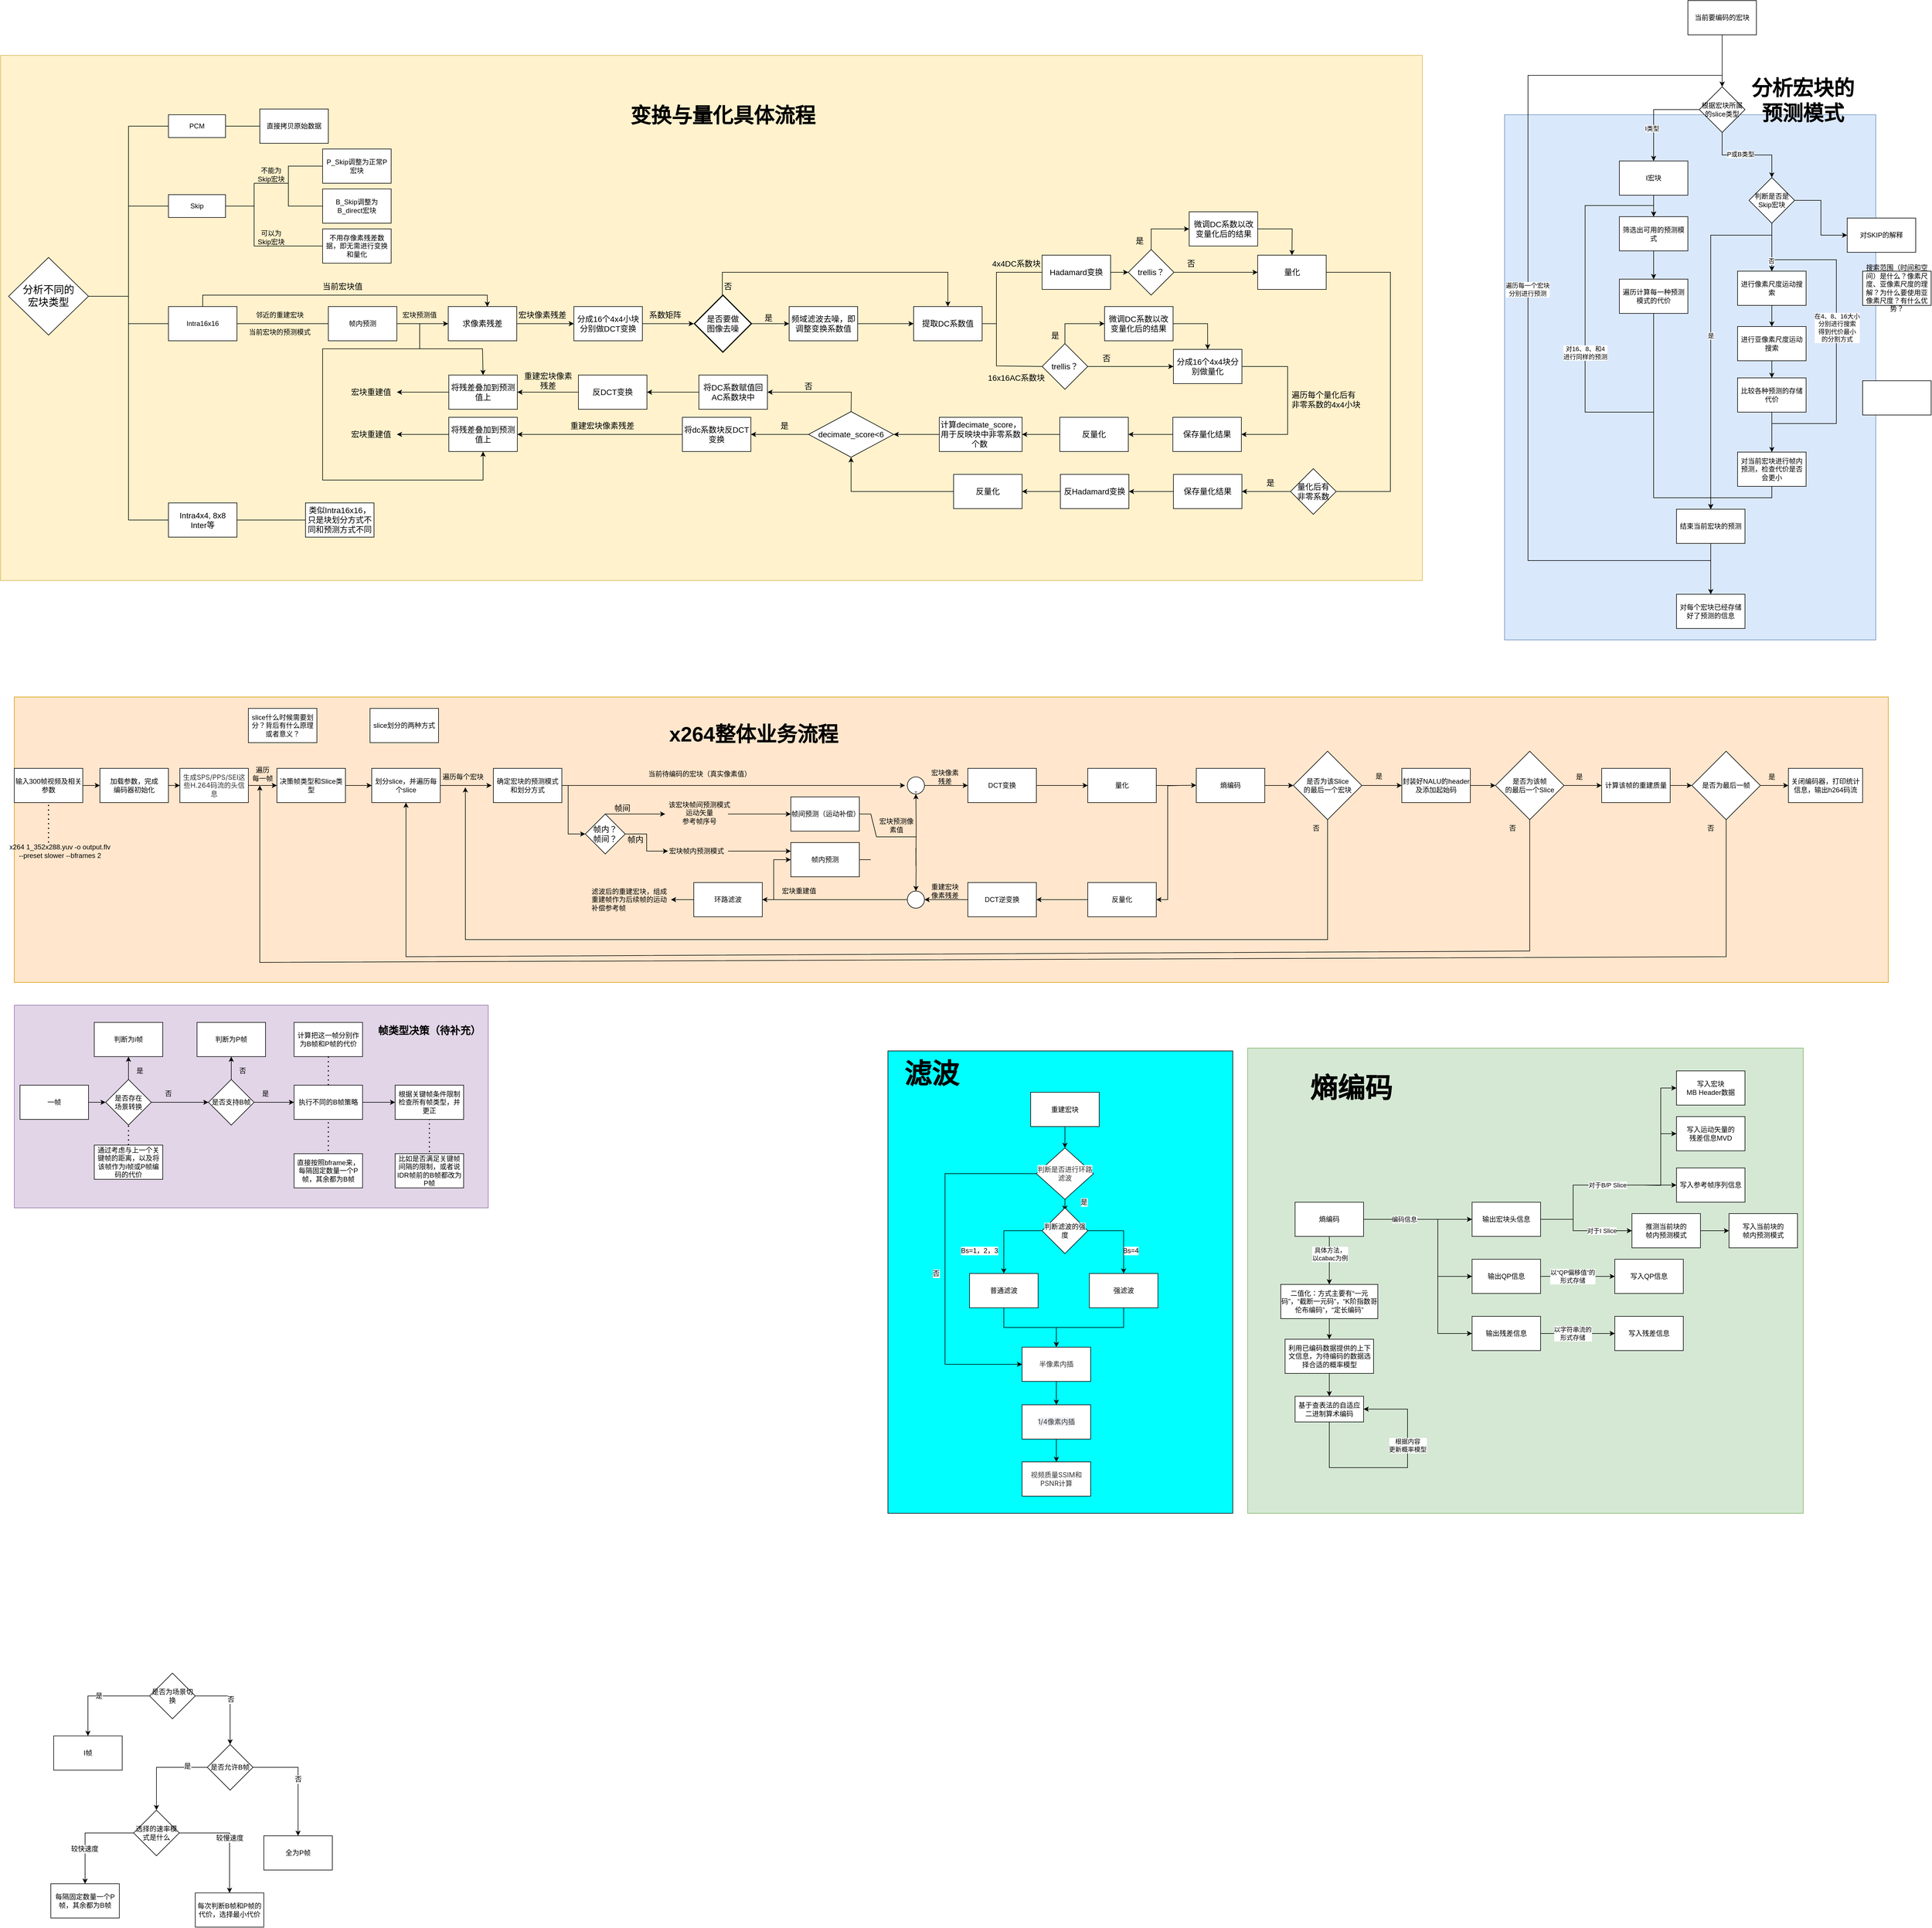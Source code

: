 <mxfile version="20.3.0" type="github" pages="2">
  <diagram id="C5RBs43oDa-KdzZeNtuy" name="Page-1">
    <mxGraphModel dx="3073" dy="2881" grid="1" gridSize="10" guides="1" tooltips="1" connect="1" arrows="1" fold="1" page="1" pageScale="1" pageWidth="827" pageHeight="1169" math="0" shadow="0">
      <root>
        <mxCell id="WIyWlLk6GJQsqaUBKTNV-0" />
        <mxCell id="WIyWlLk6GJQsqaUBKTNV-1" parent="WIyWlLk6GJQsqaUBKTNV-0" />
        <mxCell id="N4lIVUle4eCRj2ZAyBtt-32" value="" style="rounded=0;whiteSpace=wrap;html=1;fontSize=12;fillColor=#e1d5e7;strokeColor=#9673a6;" parent="WIyWlLk6GJQsqaUBKTNV-1" vertex="1">
          <mxGeometry x="-1630" y="510" width="830" height="355" as="geometry" />
        </mxCell>
        <mxCell id="XL536ZwLM_742y7kQojt-61" value="" style="rounded=0;whiteSpace=wrap;html=1;fontSize=12;fillColor=#ffe6cc;strokeColor=#d79b00;" parent="WIyWlLk6GJQsqaUBKTNV-1" vertex="1">
          <mxGeometry x="-1630" y="-30" width="3282" height="500" as="geometry" />
        </mxCell>
        <mxCell id="eppIcETxl4--Gz-PGT__-0" value="" style="rounded=0;whiteSpace=wrap;html=1;fillColor=#00FFFF;" parent="WIyWlLk6GJQsqaUBKTNV-1" vertex="1">
          <mxGeometry x="-100" y="590" width="603.99" height="810" as="geometry" />
        </mxCell>
        <mxCell id="2c0rxyqzCqhiLT174lT3-2" value="" style="rounded=0;whiteSpace=wrap;html=1;fontSize=36;fillColor=#d5e8d4;strokeColor=#82b366;" parent="WIyWlLk6GJQsqaUBKTNV-1" vertex="1">
          <mxGeometry x="530" y="585" width="973" height="815" as="geometry" />
        </mxCell>
        <mxCell id="2c0rxyqzCqhiLT174lT3-0" value="" style="rounded=0;whiteSpace=wrap;html=1;fillColor=#dae8fc;strokeColor=#6c8ebf;" parent="WIyWlLk6GJQsqaUBKTNV-1" vertex="1">
          <mxGeometry x="980" y="-1050" width="650" height="920" as="geometry" />
        </mxCell>
        <mxCell id="RjjcB_8dHvUKbuiJbk-D-212" value="" style="rounded=0;whiteSpace=wrap;html=1;fontSize=18;fillColor=#fff2cc;strokeColor=#d6b656;" parent="WIyWlLk6GJQsqaUBKTNV-1" vertex="1">
          <mxGeometry x="-1654" y="-1154" width="2490" height="920" as="geometry" />
        </mxCell>
        <mxCell id="MnFANh_RZcuBNeArUZ06-11" style="edgeStyle=orthogonalEdgeStyle;rounded=0;orthogonalLoop=1;jettySize=auto;html=1;entryX=0.5;entryY=0;entryDx=0;entryDy=0;" parent="WIyWlLk6GJQsqaUBKTNV-1" source="MnFANh_RZcuBNeArUZ06-1" target="MnFANh_RZcuBNeArUZ06-3" edge="1">
          <mxGeometry relative="1" as="geometry" />
        </mxCell>
        <mxCell id="RjjcB_8dHvUKbuiJbk-D-2" style="edgeStyle=orthogonalEdgeStyle;rounded=0;orthogonalLoop=1;jettySize=auto;html=1;" parent="WIyWlLk6GJQsqaUBKTNV-1" target="RjjcB_8dHvUKbuiJbk-D-1" edge="1">
          <mxGeometry relative="1" as="geometry">
            <mxPoint x="-51" y="265" as="sourcePoint" />
          </mxGeometry>
        </mxCell>
        <mxCell id="TIbHmb0Bd0sAj-Huqf9r-19" style="edgeStyle=orthogonalEdgeStyle;rounded=0;orthogonalLoop=1;jettySize=auto;html=1;exitX=0.5;exitY=1;exitDx=0;exitDy=0;entryX=0.5;entryY=0;entryDx=0;entryDy=0;fontSize=12;fontColor=#000000;" parent="WIyWlLk6GJQsqaUBKTNV-1" edge="1">
          <mxGeometry relative="1" as="geometry">
            <mxPoint x="210" y="840" as="sourcePoint" />
            <mxPoint x="210" y="870" as="targetPoint" />
          </mxGeometry>
        </mxCell>
        <mxCell id="MnFANh_RZcuBNeArUZ06-1" value="I宏块" style="rounded=0;whiteSpace=wrap;html=1;" parent="WIyWlLk6GJQsqaUBKTNV-1" vertex="1">
          <mxGeometry x="1181" y="-969" width="120" height="60" as="geometry" />
        </mxCell>
        <mxCell id="SOBbPgtD81vMcpq3bNDQ-15" style="edgeStyle=orthogonalEdgeStyle;rounded=0;orthogonalLoop=1;jettySize=auto;html=1;entryX=0.5;entryY=0;entryDx=0;entryDy=0;fontColor=#000000;" parent="WIyWlLk6GJQsqaUBKTNV-1" source="SOBbPgtD81vMcpq3bNDQ-2" target="SOBbPgtD81vMcpq3bNDQ-14" edge="1">
          <mxGeometry relative="1" as="geometry" />
        </mxCell>
        <mxCell id="SOBbPgtD81vMcpq3bNDQ-2" value="&lt;span style=&quot;text-align: start; caret-color: rgb(51, 51, 51); color: rgb(51, 51, 51); font-family: -apple-system, &amp;quot;SF UI Text&amp;quot;, Arial, &amp;quot;PingFang SC&amp;quot;, &amp;quot;Hiragino Sans GB&amp;quot;, &amp;quot;Microsoft YaHei&amp;quot;, &amp;quot;WenQuanYi Micro Hei&amp;quot;, sans-serif, SimHei, SimSun; background-color: rgb(255, 255, 255);&quot;&gt;&lt;font style=&quot;font-size: 12px;&quot;&gt;半像素内插&lt;/font&gt;&lt;/span&gt;" style="rounded=0;whiteSpace=wrap;html=1;fillColor=#FFFFFF;" parent="WIyWlLk6GJQsqaUBKTNV-1" vertex="1">
          <mxGeometry x="135" y="1109" width="120" height="60" as="geometry" />
        </mxCell>
        <mxCell id="MnFANh_RZcuBNeArUZ06-3" value="筛选出可用的预测模式" style="rounded=0;whiteSpace=wrap;html=1;" parent="WIyWlLk6GJQsqaUBKTNV-1" vertex="1">
          <mxGeometry x="1181" y="-871.5" width="120" height="60" as="geometry" />
        </mxCell>
        <mxCell id="SOBbPgtD81vMcpq3bNDQ-4" value="&lt;span style=&quot;text-align: start; caret-color: rgb(51, 51, 51); color: rgb(51, 51, 51); font-family: -apple-system, &amp;quot;SF UI Text&amp;quot;, Arial, &amp;quot;PingFang SC&amp;quot;, &amp;quot;Hiragino Sans GB&amp;quot;, &amp;quot;Microsoft YaHei&amp;quot;, &amp;quot;WenQuanYi Micro Hei&amp;quot;, sans-serif, SimHei, SimSun; background-color: rgb(255, 255, 255);&quot;&gt;&lt;font style=&quot;font-size: 12px;&quot;&gt;视频质量SSIM和PSNR计算&lt;/font&gt;&lt;/span&gt;" style="rounded=0;whiteSpace=wrap;html=1;fillColor=#FFFFFF;" parent="WIyWlLk6GJQsqaUBKTNV-1" vertex="1">
          <mxGeometry x="135" y="1310" width="120" height="60" as="geometry" />
        </mxCell>
        <mxCell id="MnFANh_RZcuBNeArUZ06-12" style="edgeStyle=orthogonalEdgeStyle;rounded=0;orthogonalLoop=1;jettySize=auto;html=1;" parent="WIyWlLk6GJQsqaUBKTNV-1" source="MnFANh_RZcuBNeArUZ06-3" target="MnFANh_RZcuBNeArUZ06-35" edge="1">
          <mxGeometry relative="1" as="geometry">
            <mxPoint x="1241.0" y="-759" as="targetPoint" />
          </mxGeometry>
        </mxCell>
        <mxCell id="TIbHmb0Bd0sAj-Huqf9r-24" style="edgeStyle=orthogonalEdgeStyle;rounded=0;orthogonalLoop=1;jettySize=auto;html=1;entryX=0.5;entryY=0;entryDx=0;entryDy=0;fontSize=12;fontColor=#000000;" parent="WIyWlLk6GJQsqaUBKTNV-1" source="SOBbPgtD81vMcpq3bNDQ-12" target="SOBbPgtD81vMcpq3bNDQ-2" edge="1">
          <mxGeometry relative="1" as="geometry" />
        </mxCell>
        <mxCell id="SOBbPgtD81vMcpq3bNDQ-12" value="强滤波" style="rounded=0;whiteSpace=wrap;html=1;labelBackgroundColor=#FFFFFF;fontColor=#000000;fillColor=#FFFFFF;" parent="WIyWlLk6GJQsqaUBKTNV-1" vertex="1">
          <mxGeometry x="252.81" y="980" width="120" height="60" as="geometry" />
        </mxCell>
        <mxCell id="MnFANh_RZcuBNeArUZ06-8" style="edgeStyle=orthogonalEdgeStyle;rounded=0;orthogonalLoop=1;jettySize=auto;html=1;" parent="WIyWlLk6GJQsqaUBKTNV-1" source="MnFANh_RZcuBNeArUZ06-7" target="MnFANh_RZcuBNeArUZ06-1" edge="1">
          <mxGeometry relative="1" as="geometry" />
        </mxCell>
        <mxCell id="J4GqziByWMJJdirf2LhB-6" value="I类型" style="edgeLabel;html=1;align=center;verticalAlign=middle;resizable=0;points=[];" connectable="0" vertex="1" parent="MnFANh_RZcuBNeArUZ06-8">
          <mxGeometry x="0.324" y="-3" relative="1" as="geometry">
            <mxPoint as="offset" />
          </mxGeometry>
        </mxCell>
        <mxCell id="SOBbPgtD81vMcpq3bNDQ-16" style="edgeStyle=orthogonalEdgeStyle;rounded=0;orthogonalLoop=1;jettySize=auto;html=1;fontColor=#000000;" parent="WIyWlLk6GJQsqaUBKTNV-1" source="SOBbPgtD81vMcpq3bNDQ-14" target="SOBbPgtD81vMcpq3bNDQ-4" edge="1">
          <mxGeometry relative="1" as="geometry" />
        </mxCell>
        <mxCell id="MnFANh_RZcuBNeArUZ06-9" style="edgeStyle=orthogonalEdgeStyle;rounded=0;orthogonalLoop=1;jettySize=auto;html=1;exitX=0.5;exitY=1;exitDx=0;exitDy=0;entryX=0.5;entryY=0;entryDx=0;entryDy=0;" parent="WIyWlLk6GJQsqaUBKTNV-1" source="MnFANh_RZcuBNeArUZ06-7" target="MnFANh_RZcuBNeArUZ06-15" edge="1">
          <mxGeometry relative="1" as="geometry">
            <mxPoint x="1448" y="-969" as="targetPoint" />
          </mxGeometry>
        </mxCell>
        <mxCell id="J4GqziByWMJJdirf2LhB-7" value="P或B类型" style="edgeLabel;html=1;align=center;verticalAlign=middle;resizable=0;points=[];" connectable="0" vertex="1" parent="MnFANh_RZcuBNeArUZ06-9">
          <mxGeometry x="-0.144" y="2" relative="1" as="geometry">
            <mxPoint as="offset" />
          </mxGeometry>
        </mxCell>
        <mxCell id="SOBbPgtD81vMcpq3bNDQ-14" value="&lt;span style=&quot;text-align: start; caret-color: rgb(51, 51, 51); color: rgb(51, 51, 51); font-family: -apple-system, &amp;quot;SF UI Text&amp;quot;, Arial, &amp;quot;PingFang SC&amp;quot;, &amp;quot;Hiragino Sans GB&amp;quot;, &amp;quot;Microsoft YaHei&amp;quot;, &amp;quot;WenQuanYi Micro Hei&amp;quot;, sans-serif, SimHei, SimSun; background-color: rgb(238, 240, 244);&quot;&gt;&lt;font style=&quot;font-size: 12px;&quot;&gt;1/4像素内插&lt;/font&gt;&lt;/span&gt;" style="rounded=0;whiteSpace=wrap;html=1;labelBackgroundColor=#FFFFFF;fontColor=#000000;fillColor=#FFFFFF;" parent="WIyWlLk6GJQsqaUBKTNV-1" vertex="1">
          <mxGeometry x="135" y="1210" width="120" height="60" as="geometry" />
        </mxCell>
        <mxCell id="MnFANh_RZcuBNeArUZ06-7" value="根据宏块所属的slice类型" style="rhombus;whiteSpace=wrap;html=1;" parent="WIyWlLk6GJQsqaUBKTNV-1" vertex="1">
          <mxGeometry x="1321" y="-1099" width="80" height="80" as="geometry" />
        </mxCell>
        <mxCell id="MnFANh_RZcuBNeArUZ06-13" value="对16、8、和4 &lt;br&gt;进行同样的预测" style="edgeStyle=orthogonalEdgeStyle;rounded=0;orthogonalLoop=1;jettySize=auto;html=1;entryX=0.5;entryY=0;entryDx=0;entryDy=0;exitX=0.5;exitY=1;exitDx=0;exitDy=0;" parent="WIyWlLk6GJQsqaUBKTNV-1" source="MnFANh_RZcuBNeArUZ06-35" target="MnFANh_RZcuBNeArUZ06-3" edge="1">
          <mxGeometry relative="1" as="geometry">
            <Array as="points">
              <mxPoint x="1241" y="-529" />
              <mxPoint x="1121" y="-529" />
              <mxPoint x="1121" y="-891" />
              <mxPoint x="1241" y="-891" />
            </Array>
          </mxGeometry>
        </mxCell>
        <mxCell id="MnFANh_RZcuBNeArUZ06-17" value="是" style="edgeStyle=orthogonalEdgeStyle;rounded=0;orthogonalLoop=1;jettySize=auto;html=1;entryX=0.5;entryY=0;entryDx=0;entryDy=0;" parent="WIyWlLk6GJQsqaUBKTNV-1" source="MnFANh_RZcuBNeArUZ06-15" target="MnFANh_RZcuBNeArUZ06-18" edge="1">
          <mxGeometry relative="1" as="geometry">
            <mxPoint x="1531" y="-839" as="targetPoint" />
            <Array as="points">
              <mxPoint x="1341" y="-839" />
            </Array>
          </mxGeometry>
        </mxCell>
        <mxCell id="MnFANh_RZcuBNeArUZ06-19" style="edgeStyle=orthogonalEdgeStyle;rounded=0;orthogonalLoop=1;jettySize=auto;html=1;" parent="WIyWlLk6GJQsqaUBKTNV-1" source="MnFANh_RZcuBNeArUZ06-15" target="MnFANh_RZcuBNeArUZ06-20" edge="1">
          <mxGeometry relative="1" as="geometry">
            <mxPoint x="1471" y="-769" as="targetPoint" />
          </mxGeometry>
        </mxCell>
        <mxCell id="J4GqziByWMJJdirf2LhB-11" style="edgeStyle=orthogonalEdgeStyle;rounded=0;orthogonalLoop=1;jettySize=auto;html=1;exitX=1;exitY=0.5;exitDx=0;exitDy=0;entryX=0;entryY=0.5;entryDx=0;entryDy=0;" edge="1" parent="WIyWlLk6GJQsqaUBKTNV-1" source="MnFANh_RZcuBNeArUZ06-15" target="J4GqziByWMJJdirf2LhB-9">
          <mxGeometry relative="1" as="geometry" />
        </mxCell>
        <mxCell id="MnFANh_RZcuBNeArUZ06-15" value="判断是否是Skip宏块" style="rhombus;whiteSpace=wrap;html=1;" parent="WIyWlLk6GJQsqaUBKTNV-1" vertex="1">
          <mxGeometry x="1408" y="-940" width="80" height="80" as="geometry" />
        </mxCell>
        <mxCell id="MnFANh_RZcuBNeArUZ06-32" style="edgeStyle=orthogonalEdgeStyle;rounded=0;orthogonalLoop=1;jettySize=auto;html=1;entryX=0.5;entryY=0;entryDx=0;entryDy=0;" parent="WIyWlLk6GJQsqaUBKTNV-1" source="MnFANh_RZcuBNeArUZ06-18" target="MnFANh_RZcuBNeArUZ06-7" edge="1">
          <mxGeometry relative="1" as="geometry">
            <Array as="points">
              <mxPoint x="1341" y="-269" />
              <mxPoint x="1021.0" y="-269" />
              <mxPoint x="1021.0" y="-1119" />
              <mxPoint x="1361" y="-1119" />
            </Array>
          </mxGeometry>
        </mxCell>
        <mxCell id="MnFANh_RZcuBNeArUZ06-34" value="遍历每一个宏块&lt;br&gt;分别进行预测" style="edgeLabel;html=1;align=center;verticalAlign=middle;resizable=0;points=[];" parent="MnFANh_RZcuBNeArUZ06-32" connectable="0" vertex="1">
          <mxGeometry x="0.058" y="1" relative="1" as="geometry">
            <mxPoint as="offset" />
          </mxGeometry>
        </mxCell>
        <mxCell id="J4GqziByWMJJdirf2LhB-2" style="edgeStyle=orthogonalEdgeStyle;rounded=0;orthogonalLoop=1;jettySize=auto;html=1;entryX=0.5;entryY=0;entryDx=0;entryDy=0;" parent="WIyWlLk6GJQsqaUBKTNV-1" source="MnFANh_RZcuBNeArUZ06-18" target="J4GqziByWMJJdirf2LhB-3" edge="1">
          <mxGeometry relative="1" as="geometry">
            <mxPoint x="1350" y="-190" as="targetPoint" />
            <Array as="points" />
          </mxGeometry>
        </mxCell>
        <mxCell id="MnFANh_RZcuBNeArUZ06-18" value="结束当前宏块的预测" style="rounded=0;whiteSpace=wrap;html=1;" parent="WIyWlLk6GJQsqaUBKTNV-1" vertex="1">
          <mxGeometry x="1281" y="-359" width="120" height="60" as="geometry" />
        </mxCell>
        <mxCell id="MnFANh_RZcuBNeArUZ06-22" value="" style="edgeStyle=orthogonalEdgeStyle;rounded=0;orthogonalLoop=1;jettySize=auto;html=1;" parent="WIyWlLk6GJQsqaUBKTNV-1" source="MnFANh_RZcuBNeArUZ06-20" target="MnFANh_RZcuBNeArUZ06-21" edge="1">
          <mxGeometry relative="1" as="geometry" />
        </mxCell>
        <mxCell id="MnFANh_RZcuBNeArUZ06-20" value="进行像素尺度运动搜索" style="rounded=0;whiteSpace=wrap;html=1;" parent="WIyWlLk6GJQsqaUBKTNV-1" vertex="1">
          <mxGeometry x="1388" y="-776" width="120" height="60" as="geometry" />
        </mxCell>
        <mxCell id="MnFANh_RZcuBNeArUZ06-24" value="" style="edgeStyle=orthogonalEdgeStyle;rounded=0;orthogonalLoop=1;jettySize=auto;html=1;" parent="WIyWlLk6GJQsqaUBKTNV-1" source="MnFANh_RZcuBNeArUZ06-21" target="MnFANh_RZcuBNeArUZ06-23" edge="1">
          <mxGeometry relative="1" as="geometry" />
        </mxCell>
        <mxCell id="MnFANh_RZcuBNeArUZ06-21" value="进行亚像素尺度运动搜索" style="rounded=0;whiteSpace=wrap;html=1;" parent="WIyWlLk6GJQsqaUBKTNV-1" vertex="1">
          <mxGeometry x="1388" y="-679" width="120" height="60" as="geometry" />
        </mxCell>
        <mxCell id="MnFANh_RZcuBNeArUZ06-25" style="edgeStyle=orthogonalEdgeStyle;rounded=0;orthogonalLoop=1;jettySize=auto;html=1;entryX=0.5;entryY=0;entryDx=0;entryDy=0;" parent="WIyWlLk6GJQsqaUBKTNV-1" source="MnFANh_RZcuBNeArUZ06-23" target="MnFANh_RZcuBNeArUZ06-20" edge="1">
          <mxGeometry relative="1" as="geometry">
            <Array as="points">
              <mxPoint x="1448" y="-509" />
              <mxPoint x="1561" y="-509" />
              <mxPoint x="1561" y="-796" />
              <mxPoint x="1448" y="-796" />
            </Array>
          </mxGeometry>
        </mxCell>
        <mxCell id="MnFANh_RZcuBNeArUZ06-26" value="在4、8、16大小&lt;br&gt;分别进行搜索&lt;br&gt;得到代价最小&lt;br&gt;的分割方式" style="edgeLabel;html=1;align=center;verticalAlign=middle;resizable=0;points=[];" parent="MnFANh_RZcuBNeArUZ06-25" connectable="0" vertex="1">
          <mxGeometry x="0.088" y="-1" relative="1" as="geometry">
            <mxPoint as="offset" />
          </mxGeometry>
        </mxCell>
        <mxCell id="J4GqziByWMJJdirf2LhB-8" value="否" style="edgeLabel;html=1;align=center;verticalAlign=middle;resizable=0;points=[];" connectable="0" vertex="1" parent="MnFANh_RZcuBNeArUZ06-25">
          <mxGeometry x="0.935" y="-1" relative="1" as="geometry">
            <mxPoint as="offset" />
          </mxGeometry>
        </mxCell>
        <mxCell id="MnFANh_RZcuBNeArUZ06-28" style="edgeStyle=orthogonalEdgeStyle;rounded=0;orthogonalLoop=1;jettySize=auto;html=1;entryX=0.5;entryY=0;entryDx=0;entryDy=0;" parent="WIyWlLk6GJQsqaUBKTNV-1" source="MnFANh_RZcuBNeArUZ06-23" target="MnFANh_RZcuBNeArUZ06-27" edge="1">
          <mxGeometry relative="1" as="geometry" />
        </mxCell>
        <mxCell id="MnFANh_RZcuBNeArUZ06-23" value="比较各种预测的存储代价" style="rounded=0;whiteSpace=wrap;html=1;" parent="WIyWlLk6GJQsqaUBKTNV-1" vertex="1">
          <mxGeometry x="1388" y="-589" width="120" height="60" as="geometry" />
        </mxCell>
        <mxCell id="MnFANh_RZcuBNeArUZ06-29" style="edgeStyle=orthogonalEdgeStyle;rounded=0;orthogonalLoop=1;jettySize=auto;html=1;" parent="WIyWlLk6GJQsqaUBKTNV-1" source="MnFANh_RZcuBNeArUZ06-27" target="MnFANh_RZcuBNeArUZ06-18" edge="1">
          <mxGeometry relative="1" as="geometry">
            <mxPoint x="1331" y="-339" as="targetPoint" />
          </mxGeometry>
        </mxCell>
        <mxCell id="MnFANh_RZcuBNeArUZ06-27" value="对当前宏块进行帧内预测，检查代价是否会更小" style="rounded=0;whiteSpace=wrap;html=1;" parent="WIyWlLk6GJQsqaUBKTNV-1" vertex="1">
          <mxGeometry x="1388" y="-459" width="120" height="60" as="geometry" />
        </mxCell>
        <mxCell id="RjjcB_8dHvUKbuiJbk-D-0" value="帧内预测" style="rounded=0;whiteSpace=wrap;html=1;" parent="WIyWlLk6GJQsqaUBKTNV-1" vertex="1">
          <mxGeometry x="-270" y="225" width="120" height="60" as="geometry" />
        </mxCell>
        <mxCell id="RjjcB_8dHvUKbuiJbk-D-3" style="edgeStyle=orthogonalEdgeStyle;rounded=0;orthogonalLoop=1;jettySize=auto;html=1;exitX=1;exitY=0.5;exitDx=0;exitDy=0;" parent="WIyWlLk6GJQsqaUBKTNV-1" source="RjjcB_8dHvUKbuiJbk-D-1" edge="1">
          <mxGeometry relative="1" as="geometry">
            <mxPoint x="-35.556" y="125.222" as="targetPoint" />
          </mxGeometry>
        </mxCell>
        <mxCell id="RjjcB_8dHvUKbuiJbk-D-5" style="edgeStyle=orthogonalEdgeStyle;rounded=0;orthogonalLoop=1;jettySize=auto;html=1;exitX=1;exitY=0.5;exitDx=0;exitDy=0;entryX=0;entryY=0.5;entryDx=0;entryDy=0;" parent="WIyWlLk6GJQsqaUBKTNV-1" source="RjjcB_8dHvUKbuiJbk-D-1" target="RjjcB_8dHvUKbuiJbk-D-4" edge="1">
          <mxGeometry relative="1" as="geometry" />
        </mxCell>
        <mxCell id="RjjcB_8dHvUKbuiJbk-D-1" value="" style="ellipse;whiteSpace=wrap;html=1;aspect=fixed;" parent="WIyWlLk6GJQsqaUBKTNV-1" vertex="1">
          <mxGeometry x="-66" y="110" width="30" height="30" as="geometry" />
        </mxCell>
        <mxCell id="RjjcB_8dHvUKbuiJbk-D-7" style="edgeStyle=orthogonalEdgeStyle;rounded=0;orthogonalLoop=1;jettySize=auto;html=1;entryX=0;entryY=0.5;entryDx=0;entryDy=0;" parent="WIyWlLk6GJQsqaUBKTNV-1" source="RjjcB_8dHvUKbuiJbk-D-4" target="RjjcB_8dHvUKbuiJbk-D-6" edge="1">
          <mxGeometry relative="1" as="geometry" />
        </mxCell>
        <mxCell id="RjjcB_8dHvUKbuiJbk-D-4" value="DCT变换" style="rounded=0;whiteSpace=wrap;html=1;" parent="WIyWlLk6GJQsqaUBKTNV-1" vertex="1">
          <mxGeometry x="40" y="95" width="120" height="60" as="geometry" />
        </mxCell>
        <mxCell id="RjjcB_8dHvUKbuiJbk-D-8" style="edgeStyle=orthogonalEdgeStyle;rounded=0;orthogonalLoop=1;jettySize=auto;html=1;exitX=1;exitY=0.5;exitDx=0;exitDy=0;" parent="WIyWlLk6GJQsqaUBKTNV-1" source="RjjcB_8dHvUKbuiJbk-D-6" edge="1">
          <mxGeometry relative="1" as="geometry">
            <mxPoint x="440" y="124.667" as="targetPoint" />
          </mxGeometry>
        </mxCell>
        <mxCell id="RjjcB_8dHvUKbuiJbk-D-6" value="量化" style="rounded=0;whiteSpace=wrap;html=1;" parent="WIyWlLk6GJQsqaUBKTNV-1" vertex="1">
          <mxGeometry x="250" y="95" width="120" height="60" as="geometry" />
        </mxCell>
        <mxCell id="XL536ZwLM_742y7kQojt-37" value="" style="edgeStyle=orthogonalEdgeStyle;rounded=0;orthogonalLoop=1;jettySize=auto;html=1;" parent="WIyWlLk6GJQsqaUBKTNV-1" source="RjjcB_8dHvUKbuiJbk-D-9" target="XL536ZwLM_742y7kQojt-36" edge="1">
          <mxGeometry relative="1" as="geometry" />
        </mxCell>
        <mxCell id="RjjcB_8dHvUKbuiJbk-D-9" value="熵编码" style="rounded=0;whiteSpace=wrap;html=1;" parent="WIyWlLk6GJQsqaUBKTNV-1" vertex="1">
          <mxGeometry x="440" y="95" width="120" height="60" as="geometry" />
        </mxCell>
        <mxCell id="RjjcB_8dHvUKbuiJbk-D-11" style="edgeStyle=orthogonalEdgeStyle;rounded=0;orthogonalLoop=1;jettySize=auto;html=1;exitX=1;exitY=0.5;exitDx=0;exitDy=0;entryX=1;entryY=0.5;entryDx=0;entryDy=0;" parent="WIyWlLk6GJQsqaUBKTNV-1" target="RjjcB_8dHvUKbuiJbk-D-10" edge="1">
          <mxGeometry relative="1" as="geometry">
            <mxPoint x="410" y="125" as="sourcePoint" />
          </mxGeometry>
        </mxCell>
        <mxCell id="RjjcB_8dHvUKbuiJbk-D-13" style="edgeStyle=orthogonalEdgeStyle;rounded=0;orthogonalLoop=1;jettySize=auto;html=1;entryX=1;entryY=0.5;entryDx=0;entryDy=0;" parent="WIyWlLk6GJQsqaUBKTNV-1" source="RjjcB_8dHvUKbuiJbk-D-10" target="RjjcB_8dHvUKbuiJbk-D-12" edge="1">
          <mxGeometry relative="1" as="geometry" />
        </mxCell>
        <mxCell id="RjjcB_8dHvUKbuiJbk-D-10" value="反量化" style="rounded=0;whiteSpace=wrap;html=1;" parent="WIyWlLk6GJQsqaUBKTNV-1" vertex="1">
          <mxGeometry x="250" y="295" width="120" height="60" as="geometry" />
        </mxCell>
        <mxCell id="RjjcB_8dHvUKbuiJbk-D-16" style="edgeStyle=orthogonalEdgeStyle;rounded=0;orthogonalLoop=1;jettySize=auto;html=1;entryX=1;entryY=0.5;entryDx=0;entryDy=0;" parent="WIyWlLk6GJQsqaUBKTNV-1" source="RjjcB_8dHvUKbuiJbk-D-12" target="RjjcB_8dHvUKbuiJbk-D-15" edge="1">
          <mxGeometry relative="1" as="geometry" />
        </mxCell>
        <mxCell id="RjjcB_8dHvUKbuiJbk-D-12" value="DCT逆变换" style="rounded=0;whiteSpace=wrap;html=1;" parent="WIyWlLk6GJQsqaUBKTNV-1" vertex="1">
          <mxGeometry x="40" y="295" width="120" height="60" as="geometry" />
        </mxCell>
        <mxCell id="RjjcB_8dHvUKbuiJbk-D-17" style="edgeStyle=orthogonalEdgeStyle;rounded=0;orthogonalLoop=1;jettySize=auto;html=1;exitX=0.5;exitY=0;exitDx=0;exitDy=0;entryX=0.5;entryY=0;entryDx=0;entryDy=0;" parent="WIyWlLk6GJQsqaUBKTNV-1" target="RjjcB_8dHvUKbuiJbk-D-15" edge="1">
          <mxGeometry relative="1" as="geometry">
            <mxPoint x="-51.111" y="235" as="sourcePoint" />
          </mxGeometry>
        </mxCell>
        <mxCell id="RjjcB_8dHvUKbuiJbk-D-24" style="edgeStyle=orthogonalEdgeStyle;rounded=0;orthogonalLoop=1;jettySize=auto;html=1;entryX=1;entryY=0.5;entryDx=0;entryDy=0;" parent="WIyWlLk6GJQsqaUBKTNV-1" source="RjjcB_8dHvUKbuiJbk-D-15" target="RjjcB_8dHvUKbuiJbk-D-22" edge="1">
          <mxGeometry relative="1" as="geometry" />
        </mxCell>
        <mxCell id="RjjcB_8dHvUKbuiJbk-D-15" value="" style="ellipse;whiteSpace=wrap;html=1;aspect=fixed;" parent="WIyWlLk6GJQsqaUBKTNV-1" vertex="1">
          <mxGeometry x="-66" y="310" width="30" height="30" as="geometry" />
        </mxCell>
        <mxCell id="RjjcB_8dHvUKbuiJbk-D-18" value="宏块像素残差" style="text;html=1;strokeColor=none;fillColor=none;align=center;verticalAlign=middle;whiteSpace=wrap;rounded=0;" parent="WIyWlLk6GJQsqaUBKTNV-1" vertex="1">
          <mxGeometry x="-30" y="95" width="60" height="30" as="geometry" />
        </mxCell>
        <mxCell id="RjjcB_8dHvUKbuiJbk-D-19" value="宏块预测像素值" style="text;html=1;strokeColor=none;fillColor=none;align=center;verticalAlign=middle;whiteSpace=wrap;rounded=0;" parent="WIyWlLk6GJQsqaUBKTNV-1" vertex="1">
          <mxGeometry x="-118.42" y="180" width="66" height="30" as="geometry" />
        </mxCell>
        <mxCell id="RjjcB_8dHvUKbuiJbk-D-21" value="当前待编码的宏块（真实像素值）" style="text;html=1;strokeColor=none;fillColor=none;align=center;verticalAlign=middle;whiteSpace=wrap;rounded=0;" parent="WIyWlLk6GJQsqaUBKTNV-1" vertex="1">
          <mxGeometry x="-529" y="90" width="199" height="30" as="geometry" />
        </mxCell>
        <mxCell id="RjjcB_8dHvUKbuiJbk-D-26" style="edgeStyle=orthogonalEdgeStyle;rounded=0;orthogonalLoop=1;jettySize=auto;html=1;entryX=1;entryY=0.5;entryDx=0;entryDy=0;" parent="WIyWlLk6GJQsqaUBKTNV-1" source="RjjcB_8dHvUKbuiJbk-D-22" target="RjjcB_8dHvUKbuiJbk-D-28" edge="1">
          <mxGeometry relative="1" as="geometry">
            <mxPoint x="-390" y="325" as="targetPoint" />
          </mxGeometry>
        </mxCell>
        <mxCell id="RjjcB_8dHvUKbuiJbk-D-22" value="环路滤波" style="rounded=0;whiteSpace=wrap;html=1;" parent="WIyWlLk6GJQsqaUBKTNV-1" vertex="1">
          <mxGeometry x="-440" y="295" width="120" height="60" as="geometry" />
        </mxCell>
        <mxCell id="RjjcB_8dHvUKbuiJbk-D-23" value="重建宏块像素残差" style="text;html=1;strokeColor=none;fillColor=none;align=center;verticalAlign=middle;whiteSpace=wrap;rounded=0;" parent="WIyWlLk6GJQsqaUBKTNV-1" vertex="1">
          <mxGeometry x="-30" y="295" width="60" height="30" as="geometry" />
        </mxCell>
        <mxCell id="RjjcB_8dHvUKbuiJbk-D-25" value="宏块重建值" style="text;html=1;strokeColor=none;fillColor=none;align=center;verticalAlign=middle;whiteSpace=wrap;rounded=0;" parent="WIyWlLk6GJQsqaUBKTNV-1" vertex="1">
          <mxGeometry x="-290" y="295" width="69" height="30" as="geometry" />
        </mxCell>
        <mxCell id="RjjcB_8dHvUKbuiJbk-D-28" value="&lt;div style=&quot;text-align: start;&quot;&gt;&lt;span style=&quot;background-color: initial;&quot;&gt;滤波后的重建宏块，组成重建帧作为后续帧的运动补偿参考帧&lt;/span&gt;&lt;/div&gt;" style="text;html=1;strokeColor=none;fillColor=none;align=center;verticalAlign=middle;whiteSpace=wrap;rounded=0;" parent="WIyWlLk6GJQsqaUBKTNV-1" vertex="1">
          <mxGeometry x="-620" y="310" width="140" height="30" as="geometry" />
        </mxCell>
        <mxCell id="RjjcB_8dHvUKbuiJbk-D-30" value="" style="endArrow=classic;html=1;rounded=0;fontSize=12;entryX=0;entryY=0.5;entryDx=0;entryDy=0;" parent="WIyWlLk6GJQsqaUBKTNV-1" target="RjjcB_8dHvUKbuiJbk-D-0" edge="1">
          <mxGeometry width="50" height="50" relative="1" as="geometry">
            <mxPoint x="-300" y="325" as="sourcePoint" />
            <mxPoint x="-250" y="245" as="targetPoint" />
            <Array as="points">
              <mxPoint x="-300" y="255" />
            </Array>
          </mxGeometry>
        </mxCell>
        <mxCell id="RjjcB_8dHvUKbuiJbk-D-31" value="帧间预测（运动补偿）" style="rounded=0;whiteSpace=wrap;html=1;fontSize=12;" parent="WIyWlLk6GJQsqaUBKTNV-1" vertex="1">
          <mxGeometry x="-270" y="145" width="120" height="60" as="geometry" />
        </mxCell>
        <mxCell id="RjjcB_8dHvUKbuiJbk-D-32" value="" style="endArrow=classic;html=1;rounded=0;fontSize=12;entryX=0;entryY=0.5;entryDx=0;entryDy=0;" parent="WIyWlLk6GJQsqaUBKTNV-1" target="RjjcB_8dHvUKbuiJbk-D-31" edge="1">
          <mxGeometry width="50" height="50" relative="1" as="geometry">
            <mxPoint x="-380" y="175" as="sourcePoint" />
            <mxPoint x="-380" y="165" as="targetPoint" />
          </mxGeometry>
        </mxCell>
        <mxCell id="RjjcB_8dHvUKbuiJbk-D-33" value="该宏块帧间预测模式&lt;br&gt;运动矢量&lt;br&gt;参考帧序号&lt;span style=&quot;color: rgba(0, 0, 0, 0); font-family: monospace; font-size: 0px; text-align: start;&quot;&gt;%3CmxGraphModel%3E%3Croot%3E%3CmxCell%20id%3D%220%22%2F%3E%3CmxCell%20id%3D%221%22%20parent%3D%220%22%2F%3E%3CmxCell%20id%3D%222%22%20value%3D%224x4DC%E7%B3%BB%E6%95%B0%E5%9D%97%22%20style%3D%22text%3Bhtml%3D1%3BstrokeColor%3Dnone%3BfillColor%3Dnone%3Balign%3Dcenter%3BverticalAlign%3Dmiddle%3BwhiteSpace%3Dwrap%3Brounded%3D0%3BfontSize%3D14%3B%22%20vertex%3D%221%22%20parent%3D%221%22%3E%3CmxGeometry%20x%3D%22-120%22%20y%3D%22-1020%22%20width%3D%2290%22%20height%3D%2230%22%20as%3D%22geometry%22%2F%3E%3C%2FmxCell%3E%3C%2Froot%3E%3C%2FmxGraphModel%3E&lt;/span&gt;&lt;br&gt;&lt;span style=&quot;color: rgba(0, 0, 0, 0); font-family: monospace; font-size: 0px; text-align: start;&quot;&gt;%3CmxGraphModel%3E%3Croot%3E%3CmxCell%20id%3D%220%22%2F%3E%3CmxCell%20id%3D%221%22%20parent%3D%220%22%2F%3E%3CmxCell%20id%3D%222%22%20value%3D%224x4DC%E7%B3%BB%E6%95%B0%E5%9D%97%22%20style%3D%22text%3Bhtml%3D1%3BstrokeColor%3Dnone%3BfillColor%3Dnone%3Balign%3Dcenter%3BverticalAlign%3Dmiddle%3BwhiteSpace%3Dwrap%3Brounded%3D0%3BfontSize%3D14%3B%22%20vertex%3D%221%22%20parent%3D%221%22%3E%3CmxGeometry%20x%3D%22-120%22%20y%3D%22-1020%22%20width%3D%2290%22%20height%3D%2230%22%20as%3D%22geometry%22%2F%3E%3C%2FmxCell%3E%3C%2Froot%3E%3C%2FmxGraphModel%3E&lt;/span&gt;" style="text;html=1;strokeColor=none;fillColor=none;align=center;verticalAlign=middle;whiteSpace=wrap;rounded=0;fontSize=12;" parent="WIyWlLk6GJQsqaUBKTNV-1" vertex="1">
          <mxGeometry x="-490" y="165" width="120" height="30" as="geometry" />
        </mxCell>
        <mxCell id="RjjcB_8dHvUKbuiJbk-D-39" value="" style="endArrow=classic;html=1;rounded=0;fontSize=12;entryX=0;entryY=0.25;entryDx=0;entryDy=0;" parent="WIyWlLk6GJQsqaUBKTNV-1" target="RjjcB_8dHvUKbuiJbk-D-0" edge="1">
          <mxGeometry width="50" height="50" relative="1" as="geometry">
            <mxPoint x="-380" y="240" as="sourcePoint" />
            <mxPoint x="-340" y="225" as="targetPoint" />
          </mxGeometry>
        </mxCell>
        <mxCell id="RjjcB_8dHvUKbuiJbk-D-40" value="宏块帧内预测模式" style="text;html=1;strokeColor=none;fillColor=none;align=center;verticalAlign=middle;whiteSpace=wrap;rounded=0;fontSize=12;" parent="WIyWlLk6GJQsqaUBKTNV-1" vertex="1">
          <mxGeometry x="-485" y="225" width="100" height="30" as="geometry" />
        </mxCell>
        <mxCell id="RjjcB_8dHvUKbuiJbk-D-41" value="" style="endArrow=none;html=1;rounded=0;fontSize=12;" parent="WIyWlLk6GJQsqaUBKTNV-1" edge="1">
          <mxGeometry width="50" height="50" relative="1" as="geometry">
            <mxPoint x="-120" y="215" as="sourcePoint" />
            <mxPoint x="-50" y="215" as="targetPoint" />
          </mxGeometry>
        </mxCell>
        <mxCell id="RjjcB_8dHvUKbuiJbk-D-43" value="" style="endArrow=none;html=1;rounded=0;fontSize=12;entryX=1;entryY=0.5;entryDx=0;entryDy=0;" parent="WIyWlLk6GJQsqaUBKTNV-1" target="RjjcB_8dHvUKbuiJbk-D-31" edge="1">
          <mxGeometry width="50" height="50" relative="1" as="geometry">
            <mxPoint x="-130" y="175" as="sourcePoint" />
            <mxPoint x="-70" y="145" as="targetPoint" />
          </mxGeometry>
        </mxCell>
        <mxCell id="RjjcB_8dHvUKbuiJbk-D-44" value="" style="endArrow=none;html=1;rounded=0;fontSize=12;exitX=1;exitY=0.5;exitDx=0;exitDy=0;" parent="WIyWlLk6GJQsqaUBKTNV-1" source="RjjcB_8dHvUKbuiJbk-D-0" edge="1">
          <mxGeometry width="50" height="50" relative="1" as="geometry">
            <mxPoint x="-120" y="295" as="sourcePoint" />
            <mxPoint x="-130" y="255" as="targetPoint" />
          </mxGeometry>
        </mxCell>
        <mxCell id="RjjcB_8dHvUKbuiJbk-D-45" value="" style="endArrow=none;html=1;rounded=0;fontSize=12;" parent="WIyWlLk6GJQsqaUBKTNV-1" edge="1">
          <mxGeometry width="50" height="50" relative="1" as="geometry">
            <mxPoint x="-130" y="175" as="sourcePoint" />
            <mxPoint x="-120" y="215" as="targetPoint" />
          </mxGeometry>
        </mxCell>
        <mxCell id="_xHddeE4xZcZdOUl6096-1" style="edgeStyle=orthogonalEdgeStyle;rounded=0;orthogonalLoop=1;jettySize=auto;html=1;exitX=1;exitY=0.5;exitDx=0;exitDy=0;" parent="WIyWlLk6GJQsqaUBKTNV-1" source="_xHddeE4xZcZdOUl6096-0" target="_xHddeE4xZcZdOUl6096-2" edge="1">
          <mxGeometry relative="1" as="geometry">
            <mxPoint x="923" y="884.632" as="targetPoint" />
          </mxGeometry>
        </mxCell>
        <mxCell id="_xHddeE4xZcZdOUl6096-4" style="edgeStyle=orthogonalEdgeStyle;rounded=0;orthogonalLoop=1;jettySize=auto;html=1;exitX=1;exitY=0.5;exitDx=0;exitDy=0;entryX=0;entryY=0.5;entryDx=0;entryDy=0;" parent="WIyWlLk6GJQsqaUBKTNV-1" source="_xHddeE4xZcZdOUl6096-0" target="_xHddeE4xZcZdOUl6096-3" edge="1">
          <mxGeometry relative="1" as="geometry">
            <Array as="points">
              <mxPoint x="863" y="885" />
              <mxPoint x="863" y="985" />
            </Array>
          </mxGeometry>
        </mxCell>
        <mxCell id="_xHddeE4xZcZdOUl6096-6" style="edgeStyle=orthogonalEdgeStyle;rounded=0;orthogonalLoop=1;jettySize=auto;html=1;exitX=1;exitY=0.5;exitDx=0;exitDy=0;entryX=0;entryY=0.5;entryDx=0;entryDy=0;" parent="WIyWlLk6GJQsqaUBKTNV-1" source="_xHddeE4xZcZdOUl6096-0" target="_xHddeE4xZcZdOUl6096-5" edge="1">
          <mxGeometry relative="1" as="geometry">
            <Array as="points">
              <mxPoint x="863" y="885" />
              <mxPoint x="863" y="1085" />
            </Array>
          </mxGeometry>
        </mxCell>
        <mxCell id="_xHddeE4xZcZdOUl6096-27" value="编码信息" style="edgeLabel;html=1;align=center;verticalAlign=middle;resizable=0;points=[];" parent="_xHddeE4xZcZdOUl6096-6" connectable="0" vertex="1">
          <mxGeometry x="-0.536" y="-2" relative="1" as="geometry">
            <mxPoint x="-20" y="-2" as="offset" />
          </mxGeometry>
        </mxCell>
        <mxCell id="_xHddeE4xZcZdOUl6096-29" style="edgeStyle=orthogonalEdgeStyle;rounded=0;orthogonalLoop=1;jettySize=auto;html=1;exitX=0.5;exitY=1;exitDx=0;exitDy=0;entryX=0.5;entryY=0;entryDx=0;entryDy=0;" parent="WIyWlLk6GJQsqaUBKTNV-1" source="_xHddeE4xZcZdOUl6096-0" target="_xHddeE4xZcZdOUl6096-31" edge="1">
          <mxGeometry relative="1" as="geometry">
            <mxPoint x="674" y="995" as="targetPoint" />
          </mxGeometry>
        </mxCell>
        <mxCell id="_xHddeE4xZcZdOUl6096-30" value="&lt;div&gt;具体方法，&lt;/div&gt;&lt;div&gt;以cabac为例&lt;/div&gt;" style="edgeLabel;html=1;align=center;verticalAlign=middle;resizable=0;points=[];" parent="_xHddeE4xZcZdOUl6096-29" connectable="0" vertex="1">
          <mxGeometry x="-0.259" y="1" relative="1" as="geometry">
            <mxPoint as="offset" />
          </mxGeometry>
        </mxCell>
        <mxCell id="_xHddeE4xZcZdOUl6096-0" value="熵编码" style="rounded=0;whiteSpace=wrap;html=1;" parent="WIyWlLk6GJQsqaUBKTNV-1" vertex="1">
          <mxGeometry x="613" y="855" width="120" height="60" as="geometry" />
        </mxCell>
        <mxCell id="_xHddeE4xZcZdOUl6096-17" style="edgeStyle=orthogonalEdgeStyle;rounded=0;orthogonalLoop=1;jettySize=auto;html=1;exitX=1;exitY=0.5;exitDx=0;exitDy=0;entryX=0;entryY=0.5;entryDx=0;entryDy=0;" parent="WIyWlLk6GJQsqaUBKTNV-1" source="_xHddeE4xZcZdOUl6096-2" target="_xHddeE4xZcZdOUl6096-16" edge="1">
          <mxGeometry relative="1" as="geometry">
            <Array as="points">
              <mxPoint x="1100" y="885" />
              <mxPoint x="1100" y="905" />
            </Array>
          </mxGeometry>
        </mxCell>
        <mxCell id="ERSL6hBEvxqUfZ2V4wAA-2" value="对于I Slice" style="edgeLabel;html=1;align=center;verticalAlign=middle;resizable=0;points=[];" vertex="1" connectable="0" parent="_xHddeE4xZcZdOUl6096-17">
          <mxGeometry x="0.167" relative="1" as="geometry">
            <mxPoint x="22" as="offset" />
          </mxGeometry>
        </mxCell>
        <mxCell id="ERSL6hBEvxqUfZ2V4wAA-0" style="edgeStyle=orthogonalEdgeStyle;rounded=0;orthogonalLoop=1;jettySize=auto;html=1;exitX=1;exitY=0.5;exitDx=0;exitDy=0;entryX=0;entryY=0.5;entryDx=0;entryDy=0;" edge="1" parent="WIyWlLk6GJQsqaUBKTNV-1" source="_xHddeE4xZcZdOUl6096-2" target="_xHddeE4xZcZdOUl6096-25">
          <mxGeometry relative="1" as="geometry">
            <Array as="points">
              <mxPoint x="1100" y="885" />
              <mxPoint x="1100" y="825" />
            </Array>
          </mxGeometry>
        </mxCell>
        <mxCell id="ERSL6hBEvxqUfZ2V4wAA-1" value="对于B/P Slice" style="edgeLabel;html=1;align=center;verticalAlign=middle;resizable=0;points=[];" vertex="1" connectable="0" parent="ERSL6hBEvxqUfZ2V4wAA-0">
          <mxGeometry x="0.01" relative="1" as="geometry">
            <mxPoint x="26" as="offset" />
          </mxGeometry>
        </mxCell>
        <mxCell id="_xHddeE4xZcZdOUl6096-2" value="输出宏块头信息" style="rounded=0;whiteSpace=wrap;html=1;" parent="WIyWlLk6GJQsqaUBKTNV-1" vertex="1">
          <mxGeometry x="923" y="855.002" width="120" height="60" as="geometry" />
        </mxCell>
        <mxCell id="_xHddeE4xZcZdOUl6096-7" style="edgeStyle=orthogonalEdgeStyle;rounded=0;orthogonalLoop=1;jettySize=auto;html=1;exitX=1;exitY=0.5;exitDx=0;exitDy=0;entryX=0;entryY=0.5;entryDx=0;entryDy=0;" parent="WIyWlLk6GJQsqaUBKTNV-1" source="_xHddeE4xZcZdOUl6096-3" target="_xHddeE4xZcZdOUl6096-23" edge="1">
          <mxGeometry relative="1" as="geometry">
            <mxPoint x="1183" y="985" as="targetPoint" />
          </mxGeometry>
        </mxCell>
        <mxCell id="_xHddeE4xZcZdOUl6096-8" value="&lt;div&gt;以“QP偏移值”的&lt;/div&gt;&lt;div&gt;形式存储&lt;/div&gt;" style="edgeLabel;html=1;align=center;verticalAlign=middle;resizable=0;points=[];" parent="_xHddeE4xZcZdOUl6096-7" connectable="0" vertex="1">
          <mxGeometry x="-0.339" y="-2" relative="1" as="geometry">
            <mxPoint x="13" y="-2" as="offset" />
          </mxGeometry>
        </mxCell>
        <mxCell id="_xHddeE4xZcZdOUl6096-3" value="输出QP信息" style="rounded=0;whiteSpace=wrap;html=1;" parent="WIyWlLk6GJQsqaUBKTNV-1" vertex="1">
          <mxGeometry x="923" y="955.002" width="120" height="60" as="geometry" />
        </mxCell>
        <mxCell id="_xHddeE4xZcZdOUl6096-21" style="edgeStyle=orthogonalEdgeStyle;rounded=0;orthogonalLoop=1;jettySize=auto;html=1;exitX=1;exitY=0.5;exitDx=0;exitDy=0;entryX=0;entryY=0.5;entryDx=0;entryDy=0;" parent="WIyWlLk6GJQsqaUBKTNV-1" source="_xHddeE4xZcZdOUl6096-5" target="_xHddeE4xZcZdOUl6096-24" edge="1">
          <mxGeometry relative="1" as="geometry">
            <mxPoint x="1183" y="1085.556" as="targetPoint" />
          </mxGeometry>
        </mxCell>
        <mxCell id="_xHddeE4xZcZdOUl6096-22" value="&lt;div&gt;以字符串流的&lt;/div&gt;&lt;div&gt;形式存储&lt;/div&gt;" style="edgeLabel;html=1;align=center;verticalAlign=middle;resizable=0;points=[];" parent="_xHddeE4xZcZdOUl6096-21" connectable="0" vertex="1">
          <mxGeometry x="-0.341" y="-1" relative="1" as="geometry">
            <mxPoint x="13" y="-1" as="offset" />
          </mxGeometry>
        </mxCell>
        <mxCell id="_xHddeE4xZcZdOUl6096-5" value="输出残差信息" style="rounded=0;whiteSpace=wrap;html=1;" parent="WIyWlLk6GJQsqaUBKTNV-1" vertex="1">
          <mxGeometry x="923" y="1055.002" width="120" height="60" as="geometry" />
        </mxCell>
        <mxCell id="_xHddeE4xZcZdOUl6096-11" style="edgeStyle=orthogonalEdgeStyle;rounded=0;orthogonalLoop=1;jettySize=auto;html=1;exitX=1;exitY=0.5;exitDx=0;exitDy=0;entryX=0;entryY=0.5;entryDx=0;entryDy=0;" parent="WIyWlLk6GJQsqaUBKTNV-1" target="_xHddeE4xZcZdOUl6096-12" edge="1">
          <mxGeometry relative="1" as="geometry">
            <mxPoint x="1311.0" y="824.632" as="targetPoint" />
            <mxPoint x="1225" y="825" as="sourcePoint" />
          </mxGeometry>
        </mxCell>
        <mxCell id="_xHddeE4xZcZdOUl6096-15" style="edgeStyle=orthogonalEdgeStyle;rounded=0;orthogonalLoop=1;jettySize=auto;html=1;exitX=1;exitY=0.5;exitDx=0;exitDy=0;entryX=0;entryY=0.5;entryDx=0;entryDy=0;" parent="WIyWlLk6GJQsqaUBKTNV-1" target="_xHddeE4xZcZdOUl6096-14" edge="1">
          <mxGeometry relative="1" as="geometry">
            <mxPoint x="1225" y="825" as="sourcePoint" />
          </mxGeometry>
        </mxCell>
        <mxCell id="_xHddeE4xZcZdOUl6096-12" value="&lt;div&gt;写入宏块&lt;/div&gt;&lt;div&gt;MB Header数据&lt;/div&gt;" style="rounded=0;whiteSpace=wrap;html=1;" parent="WIyWlLk6GJQsqaUBKTNV-1" vertex="1">
          <mxGeometry x="1281" y="625" width="120" height="60" as="geometry" />
        </mxCell>
        <mxCell id="RjjcB_8dHvUKbuiJbk-D-164" style="edgeStyle=orthogonalEdgeStyle;rounded=0;orthogonalLoop=1;jettySize=auto;html=1;exitX=0.5;exitY=0;exitDx=0;exitDy=0;entryX=0.57;entryY=0.007;entryDx=0;entryDy=0;entryPerimeter=0;fontSize=14;" parent="WIyWlLk6GJQsqaUBKTNV-1" source="RjjcB_8dHvUKbuiJbk-D-67" target="RjjcB_8dHvUKbuiJbk-D-77" edge="1">
          <mxGeometry relative="1" as="geometry" />
        </mxCell>
        <mxCell id="RjjcB_8dHvUKbuiJbk-D-67" value="Intra16x16" style="rounded=0;whiteSpace=wrap;html=1;fontSize=12;" parent="WIyWlLk6GJQsqaUBKTNV-1" vertex="1">
          <mxGeometry x="-1360" y="-714" width="120" height="60" as="geometry" />
        </mxCell>
        <mxCell id="MnFANh_RZcuBNeArUZ06-37" style="edgeStyle=orthogonalEdgeStyle;rounded=0;orthogonalLoop=1;jettySize=auto;html=1;exitX=0.5;exitY=1;exitDx=0;exitDy=0;" parent="WIyWlLk6GJQsqaUBKTNV-1" source="MnFANh_RZcuBNeArUZ06-35" edge="1">
          <mxGeometry relative="1" as="geometry">
            <mxPoint x="1341" y="-359" as="targetPoint" />
            <Array as="points">
              <mxPoint x="1241" y="-379" />
              <mxPoint x="1341" y="-379" />
            </Array>
          </mxGeometry>
        </mxCell>
        <mxCell id="RjjcB_8dHvUKbuiJbk-D-68" value="帧内预测" style="rounded=0;whiteSpace=wrap;html=1;fontSize=12;" parent="WIyWlLk6GJQsqaUBKTNV-1" vertex="1">
          <mxGeometry x="-1080" y="-714" width="120" height="60" as="geometry" />
        </mxCell>
        <mxCell id="_xHddeE4xZcZdOUl6096-14" value="&lt;div&gt;写入运动矢量的&lt;/div&gt;&lt;div&gt;残差信息MVD&lt;/div&gt;" style="rounded=0;whiteSpace=wrap;html=1;" parent="WIyWlLk6GJQsqaUBKTNV-1" vertex="1">
          <mxGeometry x="1281" y="705" width="120" height="60" as="geometry" />
        </mxCell>
        <mxCell id="RjjcB_8dHvUKbuiJbk-D-69" value="" style="endArrow=none;html=1;rounded=0;fontSize=12;exitX=1;exitY=0.5;exitDx=0;exitDy=0;entryX=0;entryY=0.5;entryDx=0;entryDy=0;" parent="WIyWlLk6GJQsqaUBKTNV-1" source="RjjcB_8dHvUKbuiJbk-D-67" target="RjjcB_8dHvUKbuiJbk-D-68" edge="1">
          <mxGeometry width="50" height="50" relative="1" as="geometry">
            <mxPoint x="-1190" y="-694" as="sourcePoint" />
            <mxPoint x="-1140" y="-744" as="targetPoint" />
          </mxGeometry>
        </mxCell>
        <mxCell id="MnFANh_RZcuBNeArUZ06-35" value="遍历计算每一种预测模式的代价" style="rounded=0;whiteSpace=wrap;html=1;" parent="WIyWlLk6GJQsqaUBKTNV-1" vertex="1">
          <mxGeometry x="1181" y="-762" width="120" height="60" as="geometry" />
        </mxCell>
        <mxCell id="RjjcB_8dHvUKbuiJbk-D-70" value="邻近的重建宏块" style="text;html=1;strokeColor=none;fillColor=none;align=center;verticalAlign=middle;whiteSpace=wrap;rounded=0;fontSize=12;" parent="WIyWlLk6GJQsqaUBKTNV-1" vertex="1">
          <mxGeometry x="-1210" y="-714" width="90" height="30" as="geometry" />
        </mxCell>
        <mxCell id="_xHddeE4xZcZdOUl6096-18" style="edgeStyle=orthogonalEdgeStyle;rounded=0;orthogonalLoop=1;jettySize=auto;html=1;exitX=1;exitY=0.5;exitDx=0;exitDy=0;entryX=0;entryY=0.5;entryDx=0;entryDy=0;" parent="WIyWlLk6GJQsqaUBKTNV-1" source="_xHddeE4xZcZdOUl6096-16" target="_xHddeE4xZcZdOUl6096-19" edge="1">
          <mxGeometry relative="1" as="geometry">
            <mxPoint x="1323.0" y="904.632" as="targetPoint" />
          </mxGeometry>
        </mxCell>
        <mxCell id="RjjcB_8dHvUKbuiJbk-D-71" value="当前宏块的预测模式" style="text;html=1;strokeColor=none;fillColor=none;align=center;verticalAlign=middle;whiteSpace=wrap;rounded=0;fontSize=12;" parent="WIyWlLk6GJQsqaUBKTNV-1" vertex="1">
          <mxGeometry x="-1220" y="-684" width="110" height="30" as="geometry" />
        </mxCell>
        <mxCell id="_xHddeE4xZcZdOUl6096-16" value="&lt;br&gt;&lt;div&gt;推测当前块的&lt;/div&gt;&lt;div&gt;帧内预测模式&lt;/div&gt;&lt;br&gt;" style="rounded=0;whiteSpace=wrap;html=1;" parent="WIyWlLk6GJQsqaUBKTNV-1" vertex="1">
          <mxGeometry x="1203" y="875" width="120" height="60" as="geometry" />
        </mxCell>
        <mxCell id="RjjcB_8dHvUKbuiJbk-D-72" value="" style="endArrow=classic;html=1;rounded=0;fontSize=12;exitX=1;exitY=0.5;exitDx=0;exitDy=0;" parent="WIyWlLk6GJQsqaUBKTNV-1" source="RjjcB_8dHvUKbuiJbk-D-68" edge="1">
          <mxGeometry width="50" height="50" relative="1" as="geometry">
            <mxPoint x="-910" y="-654" as="sourcePoint" />
            <mxPoint x="-870" y="-684" as="targetPoint" />
          </mxGeometry>
        </mxCell>
        <mxCell id="_xHddeE4xZcZdOUl6096-19" value="&lt;div&gt;写入当前块的&lt;/div&gt;&lt;div&gt;帧内预测模式&lt;/div&gt;" style="rounded=0;whiteSpace=wrap;html=1;" parent="WIyWlLk6GJQsqaUBKTNV-1" vertex="1">
          <mxGeometry x="1373" y="875" width="120" height="60" as="geometry" />
        </mxCell>
        <mxCell id="_xHddeE4xZcZdOUl6096-23" value="写入QP信息" style="rounded=0;whiteSpace=wrap;html=1;" parent="WIyWlLk6GJQsqaUBKTNV-1" vertex="1">
          <mxGeometry x="1173" y="955.002" width="120" height="60" as="geometry" />
        </mxCell>
        <mxCell id="RjjcB_8dHvUKbuiJbk-D-76" value="&lt;font style=&quot;font-size: 14px;&quot;&gt;-&lt;/font&gt;" style="text;html=1;strokeColor=none;fillColor=none;align=center;verticalAlign=middle;whiteSpace=wrap;rounded=0;fontSize=12;" parent="WIyWlLk6GJQsqaUBKTNV-1" vertex="1">
          <mxGeometry x="-81" y="120" width="60" height="30" as="geometry" />
        </mxCell>
        <mxCell id="_xHddeE4xZcZdOUl6096-24" value="写入残差信息" style="rounded=0;whiteSpace=wrap;html=1;" parent="WIyWlLk6GJQsqaUBKTNV-1" vertex="1">
          <mxGeometry x="1173" y="1055.002" width="120" height="60" as="geometry" />
        </mxCell>
        <mxCell id="RjjcB_8dHvUKbuiJbk-D-80" style="edgeStyle=orthogonalEdgeStyle;rounded=0;orthogonalLoop=1;jettySize=auto;html=1;exitX=1;exitY=0.5;exitDx=0;exitDy=0;fontSize=14;entryX=0;entryY=0.5;entryDx=0;entryDy=0;" parent="WIyWlLk6GJQsqaUBKTNV-1" source="RjjcB_8dHvUKbuiJbk-D-77" target="RjjcB_8dHvUKbuiJbk-D-81" edge="1">
          <mxGeometry relative="1" as="geometry">
            <mxPoint x="-680" y="-683.333" as="targetPoint" />
          </mxGeometry>
        </mxCell>
        <mxCell id="_xHddeE4xZcZdOUl6096-25" value="&lt;div&gt;写入参考帧序列信息&lt;/div&gt;" style="rounded=0;whiteSpace=wrap;html=1;" parent="WIyWlLk6GJQsqaUBKTNV-1" vertex="1">
          <mxGeometry x="1281" y="795" width="120" height="60" as="geometry" />
        </mxCell>
        <mxCell id="_xHddeE4xZcZdOUl6096-33" value="" style="edgeStyle=orthogonalEdgeStyle;rounded=0;orthogonalLoop=1;jettySize=auto;html=1;" parent="WIyWlLk6GJQsqaUBKTNV-1" source="_xHddeE4xZcZdOUl6096-31" target="_xHddeE4xZcZdOUl6096-32" edge="1">
          <mxGeometry relative="1" as="geometry" />
        </mxCell>
        <mxCell id="RjjcB_8dHvUKbuiJbk-D-77" value="求像素残差" style="rounded=0;whiteSpace=wrap;html=1;fontSize=14;" parent="WIyWlLk6GJQsqaUBKTNV-1" vertex="1">
          <mxGeometry x="-870" y="-714" width="120" height="60" as="geometry" />
        </mxCell>
        <mxCell id="_xHddeE4xZcZdOUl6096-31" value="二值化：方式主要有“一元码”，“截断一元码”，“K阶指数哥伦布编码”，“定长编码”" style="rounded=0;whiteSpace=wrap;html=1;" parent="WIyWlLk6GJQsqaUBKTNV-1" vertex="1">
          <mxGeometry x="588" y="999" width="170" height="60" as="geometry" />
        </mxCell>
        <mxCell id="RjjcB_8dHvUKbuiJbk-D-78" value="宏块预测值" style="text;html=1;strokeColor=none;fillColor=none;align=center;verticalAlign=middle;whiteSpace=wrap;rounded=0;" parent="WIyWlLk6GJQsqaUBKTNV-1" vertex="1">
          <mxGeometry x="-953" y="-714" width="66" height="30" as="geometry" />
        </mxCell>
        <mxCell id="_xHddeE4xZcZdOUl6096-35" value="" style="edgeStyle=orthogonalEdgeStyle;rounded=0;orthogonalLoop=1;jettySize=auto;html=1;" parent="WIyWlLk6GJQsqaUBKTNV-1" source="_xHddeE4xZcZdOUl6096-32" target="_xHddeE4xZcZdOUl6096-34" edge="1">
          <mxGeometry relative="1" as="geometry" />
        </mxCell>
        <mxCell id="RjjcB_8dHvUKbuiJbk-D-79" value="当前宏块值" style="text;html=1;strokeColor=none;fillColor=none;align=center;verticalAlign=middle;whiteSpace=wrap;rounded=0;fontSize=14;" parent="WIyWlLk6GJQsqaUBKTNV-1" vertex="1">
          <mxGeometry x="-1100" y="-764" width="90" height="30" as="geometry" />
        </mxCell>
        <mxCell id="_xHddeE4xZcZdOUl6096-32" value="利用已编码数据提供的上下文信息，为待编码的数据选择合适的概率模型" style="whiteSpace=wrap;html=1;rounded=0;" parent="WIyWlLk6GJQsqaUBKTNV-1" vertex="1">
          <mxGeometry x="595.5" y="1095" width="155" height="60" as="geometry" />
        </mxCell>
        <mxCell id="RjjcB_8dHvUKbuiJbk-D-81" value="分成16个4x4小块分别做DCT变换" style="rounded=0;whiteSpace=wrap;html=1;fontSize=14;" parent="WIyWlLk6GJQsqaUBKTNV-1" vertex="1">
          <mxGeometry x="-650" y="-714" width="120" height="60" as="geometry" />
        </mxCell>
        <mxCell id="_xHddeE4xZcZdOUl6096-34" value="基于查表法的自适应二进制算术编码" style="whiteSpace=wrap;html=1;rounded=0;" parent="WIyWlLk6GJQsqaUBKTNV-1" vertex="1">
          <mxGeometry x="613" y="1195" width="120" height="45" as="geometry" />
        </mxCell>
        <mxCell id="RjjcB_8dHvUKbuiJbk-D-82" value="宏块像素残差" style="text;html=1;strokeColor=none;fillColor=none;align=center;verticalAlign=middle;whiteSpace=wrap;rounded=0;fontSize=14;" parent="WIyWlLk6GJQsqaUBKTNV-1" vertex="1">
          <mxGeometry x="-750" y="-714" width="90" height="30" as="geometry" />
        </mxCell>
        <mxCell id="RjjcB_8dHvUKbuiJbk-D-83" value="" style="endArrow=classic;html=1;rounded=0;fontSize=14;exitX=1;exitY=0.5;exitDx=0;exitDy=0;" parent="WIyWlLk6GJQsqaUBKTNV-1" source="RjjcB_8dHvUKbuiJbk-D-81" edge="1">
          <mxGeometry width="50" height="50" relative="1" as="geometry">
            <mxPoint x="-460" y="-594" as="sourcePoint" />
            <mxPoint x="-440" y="-684" as="targetPoint" />
          </mxGeometry>
        </mxCell>
        <mxCell id="RjjcB_8dHvUKbuiJbk-D-84" value="系数矩阵" style="text;html=1;strokeColor=none;fillColor=none;align=center;verticalAlign=middle;whiteSpace=wrap;rounded=0;fontSize=14;" parent="WIyWlLk6GJQsqaUBKTNV-1" vertex="1">
          <mxGeometry x="-520" y="-714" width="60" height="30" as="geometry" />
        </mxCell>
        <mxCell id="RjjcB_8dHvUKbuiJbk-D-90" style="edgeStyle=orthogonalEdgeStyle;rounded=0;orthogonalLoop=1;jettySize=auto;html=1;entryX=0;entryY=0.5;entryDx=0;entryDy=0;fontSize=14;" parent="WIyWlLk6GJQsqaUBKTNV-1" source="RjjcB_8dHvUKbuiJbk-D-88" target="RjjcB_8dHvUKbuiJbk-D-89" edge="1">
          <mxGeometry relative="1" as="geometry" />
        </mxCell>
        <mxCell id="RjjcB_8dHvUKbuiJbk-D-93" style="edgeStyle=orthogonalEdgeStyle;rounded=0;orthogonalLoop=1;jettySize=auto;html=1;fontSize=14;entryX=0.5;entryY=0;entryDx=0;entryDy=0;" parent="WIyWlLk6GJQsqaUBKTNV-1" source="RjjcB_8dHvUKbuiJbk-D-88" target="RjjcB_8dHvUKbuiJbk-D-91" edge="1">
          <mxGeometry relative="1" as="geometry">
            <mxPoint x="10" y="-844" as="targetPoint" />
            <Array as="points">
              <mxPoint x="-390" y="-774" />
              <mxPoint x="5" y="-774" />
            </Array>
          </mxGeometry>
        </mxCell>
        <mxCell id="RjjcB_8dHvUKbuiJbk-D-88" value="是否要做&lt;br&gt;图像去噪" style="strokeWidth=2;html=1;shape=mxgraph.flowchart.decision;whiteSpace=wrap;fontSize=14;" parent="WIyWlLk6GJQsqaUBKTNV-1" vertex="1">
          <mxGeometry x="-439" y="-734" width="100" height="100" as="geometry" />
        </mxCell>
        <mxCell id="RjjcB_8dHvUKbuiJbk-D-92" value="" style="edgeStyle=orthogonalEdgeStyle;rounded=0;orthogonalLoop=1;jettySize=auto;html=1;fontSize=14;" parent="WIyWlLk6GJQsqaUBKTNV-1" source="RjjcB_8dHvUKbuiJbk-D-89" target="RjjcB_8dHvUKbuiJbk-D-91" edge="1">
          <mxGeometry relative="1" as="geometry" />
        </mxCell>
        <mxCell id="RjjcB_8dHvUKbuiJbk-D-89" value="频域滤波去噪，即调整变换系数值" style="rounded=0;whiteSpace=wrap;html=1;fontSize=14;" parent="WIyWlLk6GJQsqaUBKTNV-1" vertex="1">
          <mxGeometry x="-273" y="-714" width="120" height="60" as="geometry" />
        </mxCell>
        <mxCell id="RjjcB_8dHvUKbuiJbk-D-91" value="提取DC系数值" style="rounded=0;whiteSpace=wrap;html=1;fontSize=14;" parent="WIyWlLk6GJQsqaUBKTNV-1" vertex="1">
          <mxGeometry x="-55" y="-714" width="120" height="60" as="geometry" />
        </mxCell>
        <mxCell id="RjjcB_8dHvUKbuiJbk-D-94" value="是" style="text;html=1;strokeColor=none;fillColor=none;align=center;verticalAlign=middle;whiteSpace=wrap;rounded=0;fontSize=14;" parent="WIyWlLk6GJQsqaUBKTNV-1" vertex="1">
          <mxGeometry x="-339" y="-709" width="60" height="30" as="geometry" />
        </mxCell>
        <mxCell id="RjjcB_8dHvUKbuiJbk-D-95" value="否" style="text;html=1;strokeColor=none;fillColor=none;align=center;verticalAlign=middle;whiteSpace=wrap;rounded=0;fontSize=14;" parent="WIyWlLk6GJQsqaUBKTNV-1" vertex="1">
          <mxGeometry x="-410" y="-764" width="60" height="30" as="geometry" />
        </mxCell>
        <mxCell id="RjjcB_8dHvUKbuiJbk-D-97" value="" style="endArrow=none;html=1;rounded=0;fontSize=14;exitX=1;exitY=0.5;exitDx=0;exitDy=0;" parent="WIyWlLk6GJQsqaUBKTNV-1" source="RjjcB_8dHvUKbuiJbk-D-91" edge="1">
          <mxGeometry width="50" height="50" relative="1" as="geometry">
            <mxPoint x="100" y="-674" as="sourcePoint" />
            <mxPoint x="170" y="-774" as="targetPoint" />
            <Array as="points">
              <mxPoint x="90" y="-684" />
              <mxPoint x="90" y="-774" />
            </Array>
          </mxGeometry>
        </mxCell>
        <mxCell id="RjjcB_8dHvUKbuiJbk-D-98" value="" style="endArrow=none;html=1;rounded=0;fontSize=14;exitX=0;exitY=0.5;exitDx=0;exitDy=0;" parent="WIyWlLk6GJQsqaUBKTNV-1" source="RjjcB_8dHvUKbuiJbk-D-120" edge="1">
          <mxGeometry width="50" height="50" relative="1" as="geometry">
            <mxPoint x="140" y="-604" as="sourcePoint" />
            <mxPoint x="90" y="-684" as="targetPoint" />
            <Array as="points">
              <mxPoint x="90" y="-610" />
            </Array>
          </mxGeometry>
        </mxCell>
        <mxCell id="RjjcB_8dHvUKbuiJbk-D-99" value="4x4DC系数块" style="text;html=1;strokeColor=none;fillColor=none;align=center;verticalAlign=middle;whiteSpace=wrap;rounded=0;fontSize=14;" parent="WIyWlLk6GJQsqaUBKTNV-1" vertex="1">
          <mxGeometry x="80" y="-804" width="90" height="30" as="geometry" />
        </mxCell>
        <mxCell id="RjjcB_8dHvUKbuiJbk-D-100" value="16x16AC系数块" style="text;html=1;strokeColor=none;fillColor=none;align=center;verticalAlign=middle;whiteSpace=wrap;rounded=0;fontSize=14;" parent="WIyWlLk6GJQsqaUBKTNV-1" vertex="1">
          <mxGeometry x="70" y="-604" width="110" height="30" as="geometry" />
        </mxCell>
        <mxCell id="RjjcB_8dHvUKbuiJbk-D-107" value="" style="edgeStyle=orthogonalEdgeStyle;rounded=0;orthogonalLoop=1;jettySize=auto;html=1;fontSize=14;" parent="WIyWlLk6GJQsqaUBKTNV-1" source="RjjcB_8dHvUKbuiJbk-D-101" target="RjjcB_8dHvUKbuiJbk-D-40" edge="1">
          <mxGeometry relative="1" as="geometry" />
        </mxCell>
        <mxCell id="RjjcB_8dHvUKbuiJbk-D-101" value="帧内？&lt;br&gt;帧间？" style="rhombus;whiteSpace=wrap;html=1;fontSize=14;" parent="WIyWlLk6GJQsqaUBKTNV-1" vertex="1">
          <mxGeometry x="-630" y="175" width="70" height="70" as="geometry" />
        </mxCell>
        <mxCell id="RjjcB_8dHvUKbuiJbk-D-104" value="" style="endArrow=classic;html=1;rounded=0;fontSize=14;exitX=0.5;exitY=0;exitDx=0;exitDy=0;" parent="WIyWlLk6GJQsqaUBKTNV-1" source="RjjcB_8dHvUKbuiJbk-D-101" edge="1">
          <mxGeometry width="50" height="50" relative="1" as="geometry">
            <mxPoint x="-570" y="145" as="sourcePoint" />
            <mxPoint x="-490" y="175" as="targetPoint" />
          </mxGeometry>
        </mxCell>
        <mxCell id="RjjcB_8dHvUKbuiJbk-D-105" value="帧间" style="text;html=1;strokeColor=none;fillColor=none;align=center;verticalAlign=middle;whiteSpace=wrap;rounded=0;fontSize=14;" parent="WIyWlLk6GJQsqaUBKTNV-1" vertex="1">
          <mxGeometry x="-595" y="150" width="60" height="30" as="geometry" />
        </mxCell>
        <mxCell id="RjjcB_8dHvUKbuiJbk-D-108" value="帧内" style="text;html=1;strokeColor=none;fillColor=none;align=center;verticalAlign=middle;whiteSpace=wrap;rounded=0;fontSize=14;" parent="WIyWlLk6GJQsqaUBKTNV-1" vertex="1">
          <mxGeometry x="-572" y="205" width="60" height="30" as="geometry" />
        </mxCell>
        <mxCell id="RjjcB_8dHvUKbuiJbk-D-111" value="" style="edgeStyle=orthogonalEdgeStyle;rounded=0;orthogonalLoop=1;jettySize=auto;html=1;fontSize=14;" parent="WIyWlLk6GJQsqaUBKTNV-1" source="RjjcB_8dHvUKbuiJbk-D-109" target="RjjcB_8dHvUKbuiJbk-D-110" edge="1">
          <mxGeometry relative="1" as="geometry" />
        </mxCell>
        <mxCell id="RjjcB_8dHvUKbuiJbk-D-109" value="Hadamard变换" style="rounded=0;whiteSpace=wrap;html=1;fontSize=14;" parent="WIyWlLk6GJQsqaUBKTNV-1" vertex="1">
          <mxGeometry x="170" y="-804" width="120" height="60" as="geometry" />
        </mxCell>
        <mxCell id="RjjcB_8dHvUKbuiJbk-D-113" style="edgeStyle=orthogonalEdgeStyle;rounded=0;orthogonalLoop=1;jettySize=auto;html=1;exitX=0.5;exitY=0;exitDx=0;exitDy=0;entryX=0;entryY=0.5;entryDx=0;entryDy=0;fontSize=14;" parent="WIyWlLk6GJQsqaUBKTNV-1" source="RjjcB_8dHvUKbuiJbk-D-110" target="RjjcB_8dHvUKbuiJbk-D-112" edge="1">
          <mxGeometry relative="1" as="geometry" />
        </mxCell>
        <mxCell id="RjjcB_8dHvUKbuiJbk-D-116" style="edgeStyle=orthogonalEdgeStyle;rounded=0;orthogonalLoop=1;jettySize=auto;html=1;entryX=0;entryY=0.5;entryDx=0;entryDy=0;fontSize=14;" parent="WIyWlLk6GJQsqaUBKTNV-1" source="RjjcB_8dHvUKbuiJbk-D-110" target="RjjcB_8dHvUKbuiJbk-D-115" edge="1">
          <mxGeometry relative="1" as="geometry" />
        </mxCell>
        <mxCell id="RjjcB_8dHvUKbuiJbk-D-110" value="trellis？" style="rhombus;whiteSpace=wrap;html=1;fontSize=14;" parent="WIyWlLk6GJQsqaUBKTNV-1" vertex="1">
          <mxGeometry x="321" y="-814" width="80" height="80" as="geometry" />
        </mxCell>
        <mxCell id="RjjcB_8dHvUKbuiJbk-D-112" value="微调DC系数以改变量化后的结果" style="rounded=0;whiteSpace=wrap;html=1;fontSize=14;" parent="WIyWlLk6GJQsqaUBKTNV-1" vertex="1">
          <mxGeometry x="427.58" y="-880" width="120" height="60" as="geometry" />
        </mxCell>
        <mxCell id="RjjcB_8dHvUKbuiJbk-D-115" value="量化" style="rounded=0;whiteSpace=wrap;html=1;fontSize=14;" parent="WIyWlLk6GJQsqaUBKTNV-1" vertex="1">
          <mxGeometry x="547.58" y="-804" width="120" height="60" as="geometry" />
        </mxCell>
        <mxCell id="RjjcB_8dHvUKbuiJbk-D-117" value="" style="endArrow=classic;html=1;rounded=0;fontSize=14;entryX=0.5;entryY=0;entryDx=0;entryDy=0;exitX=1;exitY=0.5;exitDx=0;exitDy=0;" parent="WIyWlLk6GJQsqaUBKTNV-1" source="RjjcB_8dHvUKbuiJbk-D-112" target="RjjcB_8dHvUKbuiJbk-D-115" edge="1">
          <mxGeometry width="50" height="50" relative="1" as="geometry">
            <mxPoint x="590" y="-830" as="sourcePoint" />
            <mxPoint x="640" y="-880" as="targetPoint" />
            <Array as="points">
              <mxPoint x="608" y="-850" />
            </Array>
          </mxGeometry>
        </mxCell>
        <mxCell id="RjjcB_8dHvUKbuiJbk-D-118" value="否" style="text;html=1;strokeColor=none;fillColor=none;align=center;verticalAlign=middle;whiteSpace=wrap;rounded=0;fontSize=14;" parent="WIyWlLk6GJQsqaUBKTNV-1" vertex="1">
          <mxGeometry x="401" y="-804" width="60" height="30" as="geometry" />
        </mxCell>
        <mxCell id="RjjcB_8dHvUKbuiJbk-D-119" value="是" style="text;html=1;strokeColor=none;fillColor=none;align=center;verticalAlign=middle;whiteSpace=wrap;rounded=0;fontSize=14;" parent="WIyWlLk6GJQsqaUBKTNV-1" vertex="1">
          <mxGeometry x="311.18" y="-844" width="60" height="30" as="geometry" />
        </mxCell>
        <mxCell id="RjjcB_8dHvUKbuiJbk-D-120" value="trellis？" style="rhombus;whiteSpace=wrap;html=1;fontSize=14;" parent="WIyWlLk6GJQsqaUBKTNV-1" vertex="1">
          <mxGeometry x="170" y="-649" width="80" height="80" as="geometry" />
        </mxCell>
        <mxCell id="RjjcB_8dHvUKbuiJbk-D-129" style="edgeStyle=orthogonalEdgeStyle;rounded=0;orthogonalLoop=1;jettySize=auto;html=1;exitX=0.5;exitY=0;exitDx=0;exitDy=0;entryX=0;entryY=0.5;entryDx=0;entryDy=0;fontSize=14;" parent="WIyWlLk6GJQsqaUBKTNV-1" source="RjjcB_8dHvUKbuiJbk-D-120" target="RjjcB_8dHvUKbuiJbk-D-131" edge="1">
          <mxGeometry relative="1" as="geometry">
            <mxPoint x="212.81" y="-648" as="sourcePoint" />
          </mxGeometry>
        </mxCell>
        <mxCell id="RjjcB_8dHvUKbuiJbk-D-130" style="edgeStyle=orthogonalEdgeStyle;rounded=0;orthogonalLoop=1;jettySize=auto;html=1;entryX=0;entryY=0.5;entryDx=0;entryDy=0;fontSize=14;exitX=1;exitY=0.5;exitDx=0;exitDy=0;" parent="WIyWlLk6GJQsqaUBKTNV-1" source="RjjcB_8dHvUKbuiJbk-D-120" target="RjjcB_8dHvUKbuiJbk-D-132" edge="1">
          <mxGeometry relative="1" as="geometry">
            <mxPoint x="252.81" y="-608" as="sourcePoint" />
          </mxGeometry>
        </mxCell>
        <mxCell id="RjjcB_8dHvUKbuiJbk-D-131" value="微调DC系数以改变量化后的结果" style="rounded=0;whiteSpace=wrap;html=1;fontSize=14;" parent="WIyWlLk6GJQsqaUBKTNV-1" vertex="1">
          <mxGeometry x="279.39" y="-714" width="120" height="60" as="geometry" />
        </mxCell>
        <mxCell id="RjjcB_8dHvUKbuiJbk-D-132" value="分成16个4x4块分别做量化" style="rounded=0;whiteSpace=wrap;html=1;fontSize=14;" parent="WIyWlLk6GJQsqaUBKTNV-1" vertex="1">
          <mxGeometry x="400" y="-639" width="120" height="60" as="geometry" />
        </mxCell>
        <mxCell id="RjjcB_8dHvUKbuiJbk-D-133" value="" style="endArrow=classic;html=1;rounded=0;fontSize=14;entryX=0.5;entryY=0;entryDx=0;entryDy=0;exitX=1;exitY=0.5;exitDx=0;exitDy=0;" parent="WIyWlLk6GJQsqaUBKTNV-1" source="RjjcB_8dHvUKbuiJbk-D-131" target="RjjcB_8dHvUKbuiJbk-D-132" edge="1">
          <mxGeometry width="50" height="50" relative="1" as="geometry">
            <mxPoint x="441.81" y="-664" as="sourcePoint" />
            <mxPoint x="491.81" y="-714" as="targetPoint" />
            <Array as="points">
              <mxPoint x="459.81" y="-684" />
            </Array>
          </mxGeometry>
        </mxCell>
        <mxCell id="RjjcB_8dHvUKbuiJbk-D-134" value="否" style="text;html=1;strokeColor=none;fillColor=none;align=center;verticalAlign=middle;whiteSpace=wrap;rounded=0;fontSize=14;" parent="WIyWlLk6GJQsqaUBKTNV-1" vertex="1">
          <mxGeometry x="252.81" y="-638" width="60" height="30" as="geometry" />
        </mxCell>
        <mxCell id="RjjcB_8dHvUKbuiJbk-D-135" value="是" style="text;html=1;strokeColor=none;fillColor=none;align=center;verticalAlign=middle;whiteSpace=wrap;rounded=0;fontSize=14;" parent="WIyWlLk6GJQsqaUBKTNV-1" vertex="1">
          <mxGeometry x="162.99" y="-678" width="60" height="30" as="geometry" />
        </mxCell>
        <mxCell id="RjjcB_8dHvUKbuiJbk-D-141" style="edgeStyle=orthogonalEdgeStyle;rounded=0;orthogonalLoop=1;jettySize=auto;html=1;entryX=1;entryY=0.5;entryDx=0;entryDy=0;fontSize=14;" parent="WIyWlLk6GJQsqaUBKTNV-1" source="RjjcB_8dHvUKbuiJbk-D-136" target="RjjcB_8dHvUKbuiJbk-D-140" edge="1">
          <mxGeometry relative="1" as="geometry" />
        </mxCell>
        <mxCell id="RjjcB_8dHvUKbuiJbk-D-136" value="保存量化结果" style="rounded=0;whiteSpace=wrap;html=1;fontSize=14;" parent="WIyWlLk6GJQsqaUBKTNV-1" vertex="1">
          <mxGeometry x="399" y="-520" width="120" height="60" as="geometry" />
        </mxCell>
        <mxCell id="RjjcB_8dHvUKbuiJbk-D-138" value="" style="endArrow=classic;html=1;rounded=0;fontSize=14;exitX=1;exitY=0.5;exitDx=0;exitDy=0;entryX=1;entryY=0.5;entryDx=0;entryDy=0;" parent="WIyWlLk6GJQsqaUBKTNV-1" source="RjjcB_8dHvUKbuiJbk-D-132" target="RjjcB_8dHvUKbuiJbk-D-136" edge="1">
          <mxGeometry width="50" height="50" relative="1" as="geometry">
            <mxPoint x="520" y="-559" as="sourcePoint" />
            <mxPoint x="600" y="-480" as="targetPoint" />
            <Array as="points">
              <mxPoint x="600" y="-609" />
              <mxPoint x="600" y="-490" />
            </Array>
          </mxGeometry>
        </mxCell>
        <mxCell id="RjjcB_8dHvUKbuiJbk-D-139" value="遍历每个量化后有非零系数的4x4小块" style="text;whiteSpace=wrap;html=1;fontSize=14;" parent="WIyWlLk6GJQsqaUBKTNV-1" vertex="1">
          <mxGeometry x="605" y="-574" width="125" height="40" as="geometry" />
        </mxCell>
        <mxCell id="RjjcB_8dHvUKbuiJbk-D-145" value="" style="edgeStyle=orthogonalEdgeStyle;rounded=0;orthogonalLoop=1;jettySize=auto;html=1;fontSize=14;" parent="WIyWlLk6GJQsqaUBKTNV-1" source="RjjcB_8dHvUKbuiJbk-D-140" target="RjjcB_8dHvUKbuiJbk-D-144" edge="1">
          <mxGeometry relative="1" as="geometry" />
        </mxCell>
        <mxCell id="RjjcB_8dHvUKbuiJbk-D-140" value="反量化" style="rounded=0;whiteSpace=wrap;html=1;fontSize=14;" parent="WIyWlLk6GJQsqaUBKTNV-1" vertex="1">
          <mxGeometry x="201" y="-520" width="120" height="60" as="geometry" />
        </mxCell>
        <mxCell id="RjjcB_8dHvUKbuiJbk-D-157" value="" style="edgeStyle=orthogonalEdgeStyle;rounded=0;orthogonalLoop=1;jettySize=auto;html=1;fontSize=14;" parent="WIyWlLk6GJQsqaUBKTNV-1" source="RjjcB_8dHvUKbuiJbk-D-144" target="RjjcB_8dHvUKbuiJbk-D-156" edge="1">
          <mxGeometry relative="1" as="geometry" />
        </mxCell>
        <mxCell id="RjjcB_8dHvUKbuiJbk-D-144" value="计算decimate_score，用于反映块中非零系数个数&amp;nbsp;" style="rounded=0;whiteSpace=wrap;html=1;fontSize=14;" parent="WIyWlLk6GJQsqaUBKTNV-1" vertex="1">
          <mxGeometry x="-10" y="-520" width="145" height="60" as="geometry" />
        </mxCell>
        <mxCell id="RjjcB_8dHvUKbuiJbk-D-146" style="edgeStyle=orthogonalEdgeStyle;rounded=0;orthogonalLoop=1;jettySize=auto;html=1;entryX=1;entryY=0.5;entryDx=0;entryDy=0;fontSize=14;" parent="WIyWlLk6GJQsqaUBKTNV-1" source="RjjcB_8dHvUKbuiJbk-D-147" target="RjjcB_8dHvUKbuiJbk-D-148" edge="1">
          <mxGeometry relative="1" as="geometry" />
        </mxCell>
        <mxCell id="RjjcB_8dHvUKbuiJbk-D-147" value="保存量化结果" style="rounded=0;whiteSpace=wrap;html=1;fontSize=14;" parent="WIyWlLk6GJQsqaUBKTNV-1" vertex="1">
          <mxGeometry x="400" y="-420" width="120" height="60" as="geometry" />
        </mxCell>
        <mxCell id="RjjcB_8dHvUKbuiJbk-D-155" value="" style="edgeStyle=orthogonalEdgeStyle;rounded=0;orthogonalLoop=1;jettySize=auto;html=1;fontSize=14;" parent="WIyWlLk6GJQsqaUBKTNV-1" source="RjjcB_8dHvUKbuiJbk-D-148" target="RjjcB_8dHvUKbuiJbk-D-154" edge="1">
          <mxGeometry relative="1" as="geometry" />
        </mxCell>
        <mxCell id="RjjcB_8dHvUKbuiJbk-D-148" value="反Hadamard变换" style="rounded=0;whiteSpace=wrap;html=1;fontSize=14;" parent="WIyWlLk6GJQsqaUBKTNV-1" vertex="1">
          <mxGeometry x="202" y="-420" width="120" height="60" as="geometry" />
        </mxCell>
        <mxCell id="RjjcB_8dHvUKbuiJbk-D-149" value="" style="endArrow=classic;html=1;rounded=0;fontSize=14;exitX=1;exitY=0.5;exitDx=0;exitDy=0;entryX=1;entryY=0.5;entryDx=0;entryDy=0;startArrow=none;" parent="WIyWlLk6GJQsqaUBKTNV-1" source="RjjcB_8dHvUKbuiJbk-D-150" target="RjjcB_8dHvUKbuiJbk-D-150" edge="1">
          <mxGeometry width="50" height="50" relative="1" as="geometry">
            <mxPoint x="720" y="-720" as="sourcePoint" />
            <mxPoint x="780" y="-390" as="targetPoint" />
            <Array as="points" />
          </mxGeometry>
        </mxCell>
        <mxCell id="RjjcB_8dHvUKbuiJbk-D-152" value="" style="edgeStyle=orthogonalEdgeStyle;rounded=0;orthogonalLoop=1;jettySize=auto;html=1;fontSize=14;" parent="WIyWlLk6GJQsqaUBKTNV-1" source="RjjcB_8dHvUKbuiJbk-D-150" target="RjjcB_8dHvUKbuiJbk-D-147" edge="1">
          <mxGeometry relative="1" as="geometry" />
        </mxCell>
        <mxCell id="RjjcB_8dHvUKbuiJbk-D-150" value="量化后有&lt;br&gt;非零系数" style="rhombus;whiteSpace=wrap;html=1;fontSize=14;" parent="WIyWlLk6GJQsqaUBKTNV-1" vertex="1">
          <mxGeometry x="605" y="-430" width="80" height="80" as="geometry" />
        </mxCell>
        <mxCell id="RjjcB_8dHvUKbuiJbk-D-151" value="" style="endArrow=none;html=1;rounded=0;fontSize=14;exitX=1;exitY=0.5;exitDx=0;exitDy=0;entryX=1;entryY=0.5;entryDx=0;entryDy=0;" parent="WIyWlLk6GJQsqaUBKTNV-1" source="RjjcB_8dHvUKbuiJbk-D-115" target="RjjcB_8dHvUKbuiJbk-D-150" edge="1">
          <mxGeometry width="50" height="50" relative="1" as="geometry">
            <mxPoint x="667.58" y="-774" as="sourcePoint" />
            <mxPoint x="520" y="-390" as="targetPoint" />
            <Array as="points">
              <mxPoint x="780" y="-774" />
              <mxPoint x="780" y="-390" />
            </Array>
          </mxGeometry>
        </mxCell>
        <mxCell id="RjjcB_8dHvUKbuiJbk-D-153" value="是" style="text;html=1;strokeColor=none;fillColor=none;align=center;verticalAlign=middle;whiteSpace=wrap;rounded=0;fontSize=14;" parent="WIyWlLk6GJQsqaUBKTNV-1" vertex="1">
          <mxGeometry x="540" y="-420" width="60" height="30" as="geometry" />
        </mxCell>
        <mxCell id="RjjcB_8dHvUKbuiJbk-D-159" style="edgeStyle=orthogonalEdgeStyle;rounded=0;orthogonalLoop=1;jettySize=auto;html=1;entryX=0.5;entryY=1;entryDx=0;entryDy=0;fontSize=14;" parent="WIyWlLk6GJQsqaUBKTNV-1" source="RjjcB_8dHvUKbuiJbk-D-154" target="RjjcB_8dHvUKbuiJbk-D-156" edge="1">
          <mxGeometry relative="1" as="geometry" />
        </mxCell>
        <mxCell id="RjjcB_8dHvUKbuiJbk-D-154" value="反量化" style="rounded=0;whiteSpace=wrap;html=1;fontSize=14;" parent="WIyWlLk6GJQsqaUBKTNV-1" vertex="1">
          <mxGeometry x="15" y="-420" width="120" height="60" as="geometry" />
        </mxCell>
        <mxCell id="RjjcB_8dHvUKbuiJbk-D-156" value="decimate_score&amp;lt;6" style="rhombus;whiteSpace=wrap;html=1;fontSize=14;" parent="WIyWlLk6GJQsqaUBKTNV-1" vertex="1">
          <mxGeometry x="-239" y="-530" width="149" height="80" as="geometry" />
        </mxCell>
        <mxCell id="RjjcB_8dHvUKbuiJbk-D-166" value="" style="edgeStyle=orthogonalEdgeStyle;rounded=0;orthogonalLoop=1;jettySize=auto;html=1;fontSize=14;" parent="WIyWlLk6GJQsqaUBKTNV-1" source="RjjcB_8dHvUKbuiJbk-D-161" target="RjjcB_8dHvUKbuiJbk-D-165" edge="1">
          <mxGeometry relative="1" as="geometry" />
        </mxCell>
        <mxCell id="RjjcB_8dHvUKbuiJbk-D-161" value="将DC系数赋值回AC系数块中" style="rounded=0;whiteSpace=wrap;html=1;fontSize=14;" parent="WIyWlLk6GJQsqaUBKTNV-1" vertex="1">
          <mxGeometry x="-431" y="-594" width="120" height="60" as="geometry" />
        </mxCell>
        <mxCell id="RjjcB_8dHvUKbuiJbk-D-163" value="否" style="text;html=1;strokeColor=none;fillColor=none;align=center;verticalAlign=middle;whiteSpace=wrap;rounded=0;fontSize=14;" parent="WIyWlLk6GJQsqaUBKTNV-1" vertex="1">
          <mxGeometry x="-269" y="-589" width="60" height="30" as="geometry" />
        </mxCell>
        <mxCell id="RjjcB_8dHvUKbuiJbk-D-168" value="" style="edgeStyle=orthogonalEdgeStyle;rounded=0;orthogonalLoop=1;jettySize=auto;html=1;fontSize=14;" parent="WIyWlLk6GJQsqaUBKTNV-1" source="RjjcB_8dHvUKbuiJbk-D-165" target="RjjcB_8dHvUKbuiJbk-D-167" edge="1">
          <mxGeometry relative="1" as="geometry" />
        </mxCell>
        <mxCell id="RjjcB_8dHvUKbuiJbk-D-165" value="反DCT变换" style="rounded=0;whiteSpace=wrap;html=1;fontSize=14;" parent="WIyWlLk6GJQsqaUBKTNV-1" vertex="1">
          <mxGeometry x="-642" y="-594" width="120" height="60" as="geometry" />
        </mxCell>
        <mxCell id="RjjcB_8dHvUKbuiJbk-D-167" value="将残差叠加到预测值上" style="rounded=0;whiteSpace=wrap;html=1;fontSize=14;" parent="WIyWlLk6GJQsqaUBKTNV-1" vertex="1">
          <mxGeometry x="-869" y="-594" width="120" height="60" as="geometry" />
        </mxCell>
        <mxCell id="RjjcB_8dHvUKbuiJbk-D-169" value="重建宏块像素残差" style="text;html=1;strokeColor=none;fillColor=none;align=center;verticalAlign=middle;whiteSpace=wrap;rounded=0;fontSize=14;" parent="WIyWlLk6GJQsqaUBKTNV-1" vertex="1">
          <mxGeometry x="-740" y="-599" width="90" height="30" as="geometry" />
        </mxCell>
        <mxCell id="RjjcB_8dHvUKbuiJbk-D-172" value="" style="endArrow=classic;html=1;rounded=0;fontSize=14;entryX=1;entryY=0.5;entryDx=0;entryDy=0;exitX=0.5;exitY=0;exitDx=0;exitDy=0;" parent="WIyWlLk6GJQsqaUBKTNV-1" source="RjjcB_8dHvUKbuiJbk-D-156" target="RjjcB_8dHvUKbuiJbk-D-161" edge="1">
          <mxGeometry width="50" height="50" relative="1" as="geometry">
            <mxPoint x="-410" y="-430" as="sourcePoint" />
            <mxPoint x="-360" y="-480" as="targetPoint" />
            <Array as="points">
              <mxPoint x="-164" y="-564" />
            </Array>
          </mxGeometry>
        </mxCell>
        <mxCell id="RjjcB_8dHvUKbuiJbk-D-173" value="" style="endArrow=classic;html=1;rounded=0;fontSize=14;exitX=0;exitY=0.5;exitDx=0;exitDy=0;" parent="WIyWlLk6GJQsqaUBKTNV-1" source="RjjcB_8dHvUKbuiJbk-D-167" edge="1">
          <mxGeometry width="50" height="50" relative="1" as="geometry">
            <mxPoint x="-960" y="-530" as="sourcePoint" />
            <mxPoint x="-960" y="-564" as="targetPoint" />
          </mxGeometry>
        </mxCell>
        <mxCell id="RjjcB_8dHvUKbuiJbk-D-174" value="宏块重建值" style="text;html=1;strokeColor=none;fillColor=none;align=center;verticalAlign=middle;whiteSpace=wrap;rounded=0;fontSize=14;" parent="WIyWlLk6GJQsqaUBKTNV-1" vertex="1">
          <mxGeometry x="-1050" y="-579" width="90" height="30" as="geometry" />
        </mxCell>
        <mxCell id="RjjcB_8dHvUKbuiJbk-D-175" value="" style="endArrow=classic;html=1;rounded=0;fontSize=14;exitX=0;exitY=0.5;exitDx=0;exitDy=0;" parent="WIyWlLk6GJQsqaUBKTNV-1" source="RjjcB_8dHvUKbuiJbk-D-156" edge="1">
          <mxGeometry width="50" height="50" relative="1" as="geometry">
            <mxPoint x="-390" y="-440" as="sourcePoint" />
            <mxPoint x="-340" y="-490" as="targetPoint" />
          </mxGeometry>
        </mxCell>
        <mxCell id="RjjcB_8dHvUKbuiJbk-D-176" value="是" style="text;html=1;strokeColor=none;fillColor=none;align=center;verticalAlign=middle;whiteSpace=wrap;rounded=0;fontSize=14;" parent="WIyWlLk6GJQsqaUBKTNV-1" vertex="1">
          <mxGeometry x="-311" y="-520" width="60" height="30" as="geometry" />
        </mxCell>
        <mxCell id="RjjcB_8dHvUKbuiJbk-D-180" value="" style="edgeStyle=orthogonalEdgeStyle;rounded=0;orthogonalLoop=1;jettySize=auto;html=1;fontSize=14;" parent="WIyWlLk6GJQsqaUBKTNV-1" source="RjjcB_8dHvUKbuiJbk-D-178" target="RjjcB_8dHvUKbuiJbk-D-179" edge="1">
          <mxGeometry relative="1" as="geometry" />
        </mxCell>
        <mxCell id="RjjcB_8dHvUKbuiJbk-D-178" value="将dc系数块反DCT变换" style="rounded=0;whiteSpace=wrap;html=1;fontSize=14;" parent="WIyWlLk6GJQsqaUBKTNV-1" vertex="1">
          <mxGeometry x="-460" y="-520" width="120" height="60" as="geometry" />
        </mxCell>
        <mxCell id="RjjcB_8dHvUKbuiJbk-D-179" value="将残差叠加到预测值上" style="rounded=0;whiteSpace=wrap;html=1;fontSize=14;" parent="WIyWlLk6GJQsqaUBKTNV-1" vertex="1">
          <mxGeometry x="-869" y="-520" width="120" height="60" as="geometry" />
        </mxCell>
        <mxCell id="RjjcB_8dHvUKbuiJbk-D-181" value="" style="endArrow=classic;html=1;rounded=0;fontSize=14;entryX=0.5;entryY=1;entryDx=0;entryDy=0;" parent="WIyWlLk6GJQsqaUBKTNV-1" target="RjjcB_8dHvUKbuiJbk-D-179" edge="1">
          <mxGeometry width="50" height="50" relative="1" as="geometry">
            <mxPoint x="-920" y="-640" as="sourcePoint" />
            <mxPoint x="-630" y="-400" as="targetPoint" />
            <Array as="points">
              <mxPoint x="-1090" y="-640" />
              <mxPoint x="-1090" y="-410" />
              <mxPoint x="-809" y="-410" />
            </Array>
          </mxGeometry>
        </mxCell>
        <mxCell id="RjjcB_8dHvUKbuiJbk-D-182" value="" style="endArrow=classic;html=1;rounded=0;fontSize=14;exitX=0.5;exitY=1;exitDx=0;exitDy=0;entryX=0.5;entryY=0;entryDx=0;entryDy=0;" parent="WIyWlLk6GJQsqaUBKTNV-1" source="RjjcB_8dHvUKbuiJbk-D-78" target="RjjcB_8dHvUKbuiJbk-D-167" edge="1">
          <mxGeometry width="50" height="50" relative="1" as="geometry">
            <mxPoint x="-930" y="-570" as="sourcePoint" />
            <mxPoint x="-880" y="-620" as="targetPoint" />
            <Array as="points">
              <mxPoint x="-920" y="-640" />
              <mxPoint x="-810" y="-640" />
            </Array>
          </mxGeometry>
        </mxCell>
        <mxCell id="RjjcB_8dHvUKbuiJbk-D-183" value="" style="endArrow=classic;html=1;rounded=0;fontSize=14;exitX=0;exitY=0.5;exitDx=0;exitDy=0;" parent="WIyWlLk6GJQsqaUBKTNV-1" source="RjjcB_8dHvUKbuiJbk-D-179" edge="1">
          <mxGeometry width="50" height="50" relative="1" as="geometry">
            <mxPoint x="-800" y="-450" as="sourcePoint" />
            <mxPoint x="-960" y="-490" as="targetPoint" />
          </mxGeometry>
        </mxCell>
        <mxCell id="RjjcB_8dHvUKbuiJbk-D-184" value="宏块重建值" style="text;html=1;strokeColor=none;fillColor=none;align=center;verticalAlign=middle;whiteSpace=wrap;rounded=0;fontSize=14;" parent="WIyWlLk6GJQsqaUBKTNV-1" vertex="1">
          <mxGeometry x="-1050" y="-505" width="90" height="30" as="geometry" />
        </mxCell>
        <mxCell id="RjjcB_8dHvUKbuiJbk-D-185" value="重建宏块像素残差" style="text;html=1;strokeColor=none;fillColor=none;align=center;verticalAlign=middle;whiteSpace=wrap;rounded=0;fontSize=14;" parent="WIyWlLk6GJQsqaUBKTNV-1" vertex="1">
          <mxGeometry x="-670" y="-520" width="140" height="30" as="geometry" />
        </mxCell>
        <mxCell id="RjjcB_8dHvUKbuiJbk-D-186" value="PCM" style="rounded=0;whiteSpace=wrap;html=1;fontSize=12;" parent="WIyWlLk6GJQsqaUBKTNV-1" vertex="1">
          <mxGeometry x="-1360" y="-1050" width="100" height="40" as="geometry" />
        </mxCell>
        <mxCell id="RjjcB_8dHvUKbuiJbk-D-187" value="" style="endArrow=none;html=1;rounded=0;fontSize=12;exitX=1;exitY=0.5;exitDx=0;exitDy=0;" parent="WIyWlLk6GJQsqaUBKTNV-1" source="RjjcB_8dHvUKbuiJbk-D-186" edge="1">
          <mxGeometry width="50" height="50" relative="1" as="geometry">
            <mxPoint x="-1170" y="-950" as="sourcePoint" />
            <mxPoint x="-1200" y="-1030" as="targetPoint" />
          </mxGeometry>
        </mxCell>
        <mxCell id="RjjcB_8dHvUKbuiJbk-D-188" value="直接拷贝原始数据" style="rounded=0;whiteSpace=wrap;html=1;fontSize=12;" parent="WIyWlLk6GJQsqaUBKTNV-1" vertex="1">
          <mxGeometry x="-1200" y="-1060" width="120" height="60" as="geometry" />
        </mxCell>
        <mxCell id="RjjcB_8dHvUKbuiJbk-D-189" value="Skip" style="rounded=0;whiteSpace=wrap;html=1;fontSize=12;" parent="WIyWlLk6GJQsqaUBKTNV-1" vertex="1">
          <mxGeometry x="-1360" y="-910" width="100" height="40" as="geometry" />
        </mxCell>
        <mxCell id="RjjcB_8dHvUKbuiJbk-D-190" value="" style="endArrow=none;html=1;rounded=0;fontSize=12;exitX=1;exitY=0.5;exitDx=0;exitDy=0;" parent="WIyWlLk6GJQsqaUBKTNV-1" source="RjjcB_8dHvUKbuiJbk-D-189" edge="1">
          <mxGeometry width="50" height="50" relative="1" as="geometry">
            <mxPoint x="-1220" y="-830" as="sourcePoint" />
            <mxPoint x="-1210" y="-890" as="targetPoint" />
          </mxGeometry>
        </mxCell>
        <mxCell id="RjjcB_8dHvUKbuiJbk-D-191" value="" style="endArrow=none;html=1;rounded=0;fontSize=12;" parent="WIyWlLk6GJQsqaUBKTNV-1" edge="1">
          <mxGeometry width="50" height="50" relative="1" as="geometry">
            <mxPoint x="-1210" y="-890" as="sourcePoint" />
            <mxPoint x="-1210" y="-930" as="targetPoint" />
          </mxGeometry>
        </mxCell>
        <mxCell id="RjjcB_8dHvUKbuiJbk-D-192" value="" style="endArrow=none;html=1;rounded=0;fontSize=12;" parent="WIyWlLk6GJQsqaUBKTNV-1" edge="1">
          <mxGeometry width="50" height="50" relative="1" as="geometry">
            <mxPoint x="-1210" y="-930" as="sourcePoint" />
            <mxPoint x="-1150" y="-930" as="targetPoint" />
          </mxGeometry>
        </mxCell>
        <mxCell id="RjjcB_8dHvUKbuiJbk-D-193" value="不能为Skip宏块" style="text;html=1;strokeColor=none;fillColor=none;align=center;verticalAlign=middle;whiteSpace=wrap;rounded=0;fontSize=12;" parent="WIyWlLk6GJQsqaUBKTNV-1" vertex="1">
          <mxGeometry x="-1210" y="-960" width="60" height="30" as="geometry" />
        </mxCell>
        <mxCell id="RjjcB_8dHvUKbuiJbk-D-194" value="" style="endArrow=none;html=1;rounded=0;fontSize=12;exitX=1;exitY=1;exitDx=0;exitDy=0;" parent="WIyWlLk6GJQsqaUBKTNV-1" source="RjjcB_8dHvUKbuiJbk-D-193" edge="1">
          <mxGeometry width="50" height="50" relative="1" as="geometry">
            <mxPoint x="-1130" y="-890" as="sourcePoint" />
            <mxPoint x="-1090" y="-960" as="targetPoint" />
            <Array as="points">
              <mxPoint x="-1150" y="-960" />
            </Array>
          </mxGeometry>
        </mxCell>
        <mxCell id="RjjcB_8dHvUKbuiJbk-D-195" value="P_Skip调整为正常P宏块" style="rounded=0;whiteSpace=wrap;html=1;fontSize=12;" parent="WIyWlLk6GJQsqaUBKTNV-1" vertex="1">
          <mxGeometry x="-1090" y="-990" width="120" height="60" as="geometry" />
        </mxCell>
        <mxCell id="RjjcB_8dHvUKbuiJbk-D-196" value="" style="endArrow=none;html=1;rounded=0;fontSize=12;exitX=1;exitY=1;exitDx=0;exitDy=0;entryX=0;entryY=0.5;entryDx=0;entryDy=0;" parent="WIyWlLk6GJQsqaUBKTNV-1" source="RjjcB_8dHvUKbuiJbk-D-193" target="RjjcB_8dHvUKbuiJbk-D-197" edge="1">
          <mxGeometry width="50" height="50" relative="1" as="geometry">
            <mxPoint x="-1160" y="-830" as="sourcePoint" />
            <mxPoint x="-1090" y="-900" as="targetPoint" />
            <Array as="points">
              <mxPoint x="-1150" y="-890" />
            </Array>
          </mxGeometry>
        </mxCell>
        <mxCell id="RjjcB_8dHvUKbuiJbk-D-197" value="B_Skip调整为B_direct宏块" style="rounded=0;whiteSpace=wrap;html=1;fontSize=12;" parent="WIyWlLk6GJQsqaUBKTNV-1" vertex="1">
          <mxGeometry x="-1090" y="-920" width="120" height="60" as="geometry" />
        </mxCell>
        <mxCell id="RjjcB_8dHvUKbuiJbk-D-198" value="" style="endArrow=none;html=1;rounded=0;fontSize=12;exitX=0;exitY=0.5;exitDx=0;exitDy=0;" parent="WIyWlLk6GJQsqaUBKTNV-1" source="RjjcB_8dHvUKbuiJbk-D-200" edge="1">
          <mxGeometry width="50" height="50" relative="1" as="geometry">
            <mxPoint x="-1150" y="-830" as="sourcePoint" />
            <mxPoint x="-1210" y="-890" as="targetPoint" />
            <Array as="points">
              <mxPoint x="-1210" y="-820" />
            </Array>
          </mxGeometry>
        </mxCell>
        <mxCell id="RjjcB_8dHvUKbuiJbk-D-199" value="可以为Skip宏块" style="text;html=1;strokeColor=none;fillColor=none;align=center;verticalAlign=middle;whiteSpace=wrap;rounded=0;fontSize=12;" parent="WIyWlLk6GJQsqaUBKTNV-1" vertex="1">
          <mxGeometry x="-1210" y="-850" width="60" height="30" as="geometry" />
        </mxCell>
        <mxCell id="RjjcB_8dHvUKbuiJbk-D-200" value="不用存像素残差数据，即无需进行变换和量化" style="rounded=0;whiteSpace=wrap;html=1;fontSize=12;" parent="WIyWlLk6GJQsqaUBKTNV-1" vertex="1">
          <mxGeometry x="-1090" y="-850" width="120" height="60" as="geometry" />
        </mxCell>
        <mxCell id="RjjcB_8dHvUKbuiJbk-D-201" value="Intra4x4, 8x8&lt;br&gt;Inter等" style="rounded=0;whiteSpace=wrap;html=1;fontSize=14;" parent="WIyWlLk6GJQsqaUBKTNV-1" vertex="1">
          <mxGeometry x="-1360" y="-370" width="120" height="60" as="geometry" />
        </mxCell>
        <mxCell id="RjjcB_8dHvUKbuiJbk-D-202" value="" style="endArrow=none;html=1;rounded=0;fontSize=14;exitX=1;exitY=0.5;exitDx=0;exitDy=0;entryX=0;entryY=0.5;entryDx=0;entryDy=0;" parent="WIyWlLk6GJQsqaUBKTNV-1" source="RjjcB_8dHvUKbuiJbk-D-201" target="RjjcB_8dHvUKbuiJbk-D-203" edge="1">
          <mxGeometry width="50" height="50" relative="1" as="geometry">
            <mxPoint x="-1180" y="-310" as="sourcePoint" />
            <mxPoint x="-1130" y="-340" as="targetPoint" />
          </mxGeometry>
        </mxCell>
        <mxCell id="RjjcB_8dHvUKbuiJbk-D-203" value="类似Intra16x16，只是块划分方式不同和预测方式不同" style="rounded=0;whiteSpace=wrap;html=1;fontSize=14;" parent="WIyWlLk6GJQsqaUBKTNV-1" vertex="1">
          <mxGeometry x="-1120" y="-370" width="120" height="60" as="geometry" />
        </mxCell>
        <mxCell id="RjjcB_8dHvUKbuiJbk-D-204" value="&lt;font style=&quot;font-size: 18px;&quot;&gt;分析不同的&lt;br&gt;宏块类型&lt;/font&gt;" style="rhombus;whiteSpace=wrap;html=1;fontSize=14;" parent="WIyWlLk6GJQsqaUBKTNV-1" vertex="1">
          <mxGeometry x="-1640" y="-800" width="140" height="136" as="geometry" />
        </mxCell>
        <mxCell id="RjjcB_8dHvUKbuiJbk-D-205" value="" style="endArrow=none;html=1;rounded=0;fontSize=18;exitX=1;exitY=0.5;exitDx=0;exitDy=0;" parent="WIyWlLk6GJQsqaUBKTNV-1" source="RjjcB_8dHvUKbuiJbk-D-204" edge="1">
          <mxGeometry width="50" height="50" relative="1" as="geometry">
            <mxPoint x="-1440" y="-720" as="sourcePoint" />
            <mxPoint x="-1430" y="-732" as="targetPoint" />
          </mxGeometry>
        </mxCell>
        <mxCell id="RjjcB_8dHvUKbuiJbk-D-206" value="" style="endArrow=none;html=1;rounded=0;fontSize=18;" parent="WIyWlLk6GJQsqaUBKTNV-1" edge="1">
          <mxGeometry width="50" height="50" relative="1" as="geometry">
            <mxPoint x="-1430" y="-740" as="sourcePoint" />
            <mxPoint x="-1430" y="-340" as="targetPoint" />
          </mxGeometry>
        </mxCell>
        <mxCell id="RjjcB_8dHvUKbuiJbk-D-209" value="" style="endArrow=none;html=1;rounded=0;fontSize=18;" parent="WIyWlLk6GJQsqaUBKTNV-1" edge="1">
          <mxGeometry width="50" height="50" relative="1" as="geometry">
            <mxPoint x="-1430" y="-740" as="sourcePoint" />
            <mxPoint x="-1430" y="-1030" as="targetPoint" />
          </mxGeometry>
        </mxCell>
        <mxCell id="RjjcB_8dHvUKbuiJbk-D-210" value="" style="endArrow=none;html=1;rounded=0;fontSize=18;entryX=0;entryY=0.5;entryDx=0;entryDy=0;" parent="WIyWlLk6GJQsqaUBKTNV-1" target="RjjcB_8dHvUKbuiJbk-D-186" edge="1">
          <mxGeometry width="50" height="50" relative="1" as="geometry">
            <mxPoint x="-1430" y="-1030" as="sourcePoint" />
            <mxPoint x="-1400" y="-1090" as="targetPoint" />
          </mxGeometry>
        </mxCell>
        <mxCell id="RjjcB_8dHvUKbuiJbk-D-211" value="" style="endArrow=none;html=1;rounded=0;fontSize=18;entryX=0;entryY=0.5;entryDx=0;entryDy=0;" parent="WIyWlLk6GJQsqaUBKTNV-1" target="RjjcB_8dHvUKbuiJbk-D-189" edge="1">
          <mxGeometry width="50" height="50" relative="1" as="geometry">
            <mxPoint x="-1430" y="-890" as="sourcePoint" />
            <mxPoint x="-1350" y="-960" as="targetPoint" />
          </mxGeometry>
        </mxCell>
        <mxCell id="RjjcB_8dHvUKbuiJbk-D-214" value="&lt;font style=&quot;font-size: 36px;&quot;&gt;&lt;b style=&quot;&quot;&gt;变换与量化具体流程&lt;/b&gt;&lt;/font&gt;" style="text;html=1;strokeColor=none;fillColor=none;align=center;verticalAlign=middle;whiteSpace=wrap;rounded=0;fontSize=36;" parent="WIyWlLk6GJQsqaUBKTNV-1" vertex="1">
          <mxGeometry x="-804" y="-1154" width="830" height="210" as="geometry" />
        </mxCell>
        <mxCell id="2c0rxyqzCqhiLT174lT3-1" value="&lt;font style=&quot;font-size: 36px;&quot;&gt;&lt;b&gt;分析宏块的预测模式&lt;/b&gt;&lt;/font&gt;" style="text;html=1;strokeColor=none;fillColor=none;align=center;verticalAlign=middle;whiteSpace=wrap;rounded=0;" parent="WIyWlLk6GJQsqaUBKTNV-1" vertex="1">
          <mxGeometry x="1408" y="-1090" width="189" height="30" as="geometry" />
        </mxCell>
        <mxCell id="2c0rxyqzCqhiLT174lT3-3" value="&lt;font style=&quot;font-size: 48px;&quot;&gt;&lt;b&gt;熵编码&lt;/b&gt;&lt;/font&gt;" style="text;html=1;strokeColor=none;fillColor=none;align=center;verticalAlign=middle;whiteSpace=wrap;rounded=0;fontSize=36;" parent="WIyWlLk6GJQsqaUBKTNV-1" vertex="1">
          <mxGeometry x="610" y="640" width="203" height="30" as="geometry" />
        </mxCell>
        <mxCell id="XL536ZwLM_742y7kQojt-15" value="" style="edgeStyle=orthogonalEdgeStyle;rounded=0;orthogonalLoop=1;jettySize=auto;html=1;" parent="WIyWlLk6GJQsqaUBKTNV-1" source="XL536ZwLM_742y7kQojt-16" target="XL536ZwLM_742y7kQojt-20" edge="1">
          <mxGeometry relative="1" as="geometry" />
        </mxCell>
        <mxCell id="XL536ZwLM_742y7kQojt-16" value="输入300帧视频及相关参数" style="rounded=0;whiteSpace=wrap;html=1;" parent="WIyWlLk6GJQsqaUBKTNV-1" vertex="1">
          <mxGeometry x="-1630" y="95" width="120" height="60" as="geometry" />
        </mxCell>
        <mxCell id="XL536ZwLM_742y7kQojt-17" value="" style="endArrow=none;dashed=1;html=1;dashPattern=1 3;strokeWidth=2;rounded=0;entryX=0.5;entryY=1;entryDx=0;entryDy=0;" parent="WIyWlLk6GJQsqaUBKTNV-1" target="XL536ZwLM_742y7kQojt-16" edge="1">
          <mxGeometry width="50" height="50" relative="1" as="geometry">
            <mxPoint x="-1570" y="225" as="sourcePoint" />
            <mxPoint x="-1474" y="185" as="targetPoint" />
          </mxGeometry>
        </mxCell>
        <mxCell id="XL536ZwLM_742y7kQojt-18" value="x264 1_352x288.yuv -o output.flv --preset slower --bframes 2" style="text;html=1;strokeColor=none;fillColor=none;align=center;verticalAlign=middle;whiteSpace=wrap;rounded=0;" parent="WIyWlLk6GJQsqaUBKTNV-1" vertex="1">
          <mxGeometry x="-1640" y="225" width="180" height="30" as="geometry" />
        </mxCell>
        <mxCell id="XL536ZwLM_742y7kQojt-59" value="" style="edgeStyle=orthogonalEdgeStyle;rounded=0;orthogonalLoop=1;jettySize=auto;html=1;" parent="WIyWlLk6GJQsqaUBKTNV-1" source="XL536ZwLM_742y7kQojt-20" target="XL536ZwLM_742y7kQojt-58" edge="1">
          <mxGeometry relative="1" as="geometry" />
        </mxCell>
        <mxCell id="XL536ZwLM_742y7kQojt-20" value="加载参数，完成&lt;br&gt;编码器初始化" style="rounded=0;whiteSpace=wrap;html=1;" parent="WIyWlLk6GJQsqaUBKTNV-1" vertex="1">
          <mxGeometry x="-1480" y="95" width="120" height="60" as="geometry" />
        </mxCell>
        <mxCell id="XL536ZwLM_742y7kQojt-21" value="决策帧类型和Slice类型" style="rounded=0;whiteSpace=wrap;html=1;" parent="WIyWlLk6GJQsqaUBKTNV-1" vertex="1">
          <mxGeometry x="-1170" y="95" width="120" height="60" as="geometry" />
        </mxCell>
        <mxCell id="XL536ZwLM_742y7kQojt-22" value="遍历&lt;br&gt;每一帧" style="text;html=1;strokeColor=none;fillColor=none;align=center;verticalAlign=middle;whiteSpace=wrap;rounded=0;" parent="WIyWlLk6GJQsqaUBKTNV-1" vertex="1">
          <mxGeometry x="-1230" y="90" width="70" height="30" as="geometry" />
        </mxCell>
        <mxCell id="XL536ZwLM_742y7kQojt-23" value="划分slice，并遍历每个slice&lt;span style=&quot;color: rgba(0, 0, 0, 0); font-family: monospace; font-size: 0px; text-align: start;&quot;&gt;%3CmxGraphModel%3E%3Croot%3E%3CmxCell%20id%3D%220%22%2F%3E%3CmxCell%20id%3D%221%22%20parent%3D%220%22%2F%3E%3CmxCell%20id%3D%222%22%20value%3D%22%E9%81%8D%E5%8E%86%E6%AF%8F%E4%B8%AAslice%22%20style%3D%22text%3Bhtml%3D1%3BstrokeColor%3Dnone%3BfillColor%3Dnone%3Balign%3Dcenter%3BverticalAlign%3Dmiddle%3BwhiteSpace%3Dwrap%3Brounded%3D0%3B%22%20vertex%3D%221%22%20parent%3D%221%22%3E%3CmxGeometry%20x%3D%22-1120%22%20y%3D%22-80%22%20width%3D%2280%22%20height%3D%2230%22%20as%3D%22geometry%22%2F%3E%3C%2FmxCell%3E%3C%2Froot%3E%3C%2FmxGraphModel%3E&lt;/span&gt;" style="rounded=0;whiteSpace=wrap;html=1;" parent="WIyWlLk6GJQsqaUBKTNV-1" vertex="1">
          <mxGeometry x="-1004" y="95" width="120" height="60" as="geometry" />
        </mxCell>
        <mxCell id="XL536ZwLM_742y7kQojt-24" value="" style="endArrow=classic;html=1;rounded=0;exitX=1;exitY=0.5;exitDx=0;exitDy=0;entryX=0;entryY=0.5;entryDx=0;entryDy=0;" parent="WIyWlLk6GJQsqaUBKTNV-1" source="XL536ZwLM_742y7kQojt-21" target="XL536ZwLM_742y7kQojt-23" edge="1">
          <mxGeometry width="50" height="50" relative="1" as="geometry">
            <mxPoint x="-1074" y="205" as="sourcePoint" />
            <mxPoint x="-1024" y="155" as="targetPoint" />
          </mxGeometry>
        </mxCell>
        <mxCell id="XL536ZwLM_742y7kQojt-25" value="" style="endArrow=classic;html=1;rounded=0;exitX=1;exitY=0.5;exitDx=0;exitDy=0;" parent="WIyWlLk6GJQsqaUBKTNV-1" source="XL536ZwLM_742y7kQojt-23" edge="1">
          <mxGeometry width="50" height="50" relative="1" as="geometry">
            <mxPoint x="-814" y="135" as="sourcePoint" />
            <mxPoint x="-794.0" y="125" as="targetPoint" />
          </mxGeometry>
        </mxCell>
        <mxCell id="XL536ZwLM_742y7kQojt-29" style="edgeStyle=orthogonalEdgeStyle;rounded=0;orthogonalLoop=1;jettySize=auto;html=1;entryX=0.183;entryY=0.167;entryDx=0;entryDy=0;entryPerimeter=0;" parent="WIyWlLk6GJQsqaUBKTNV-1" source="XL536ZwLM_742y7kQojt-26" target="RjjcB_8dHvUKbuiJbk-D-76" edge="1">
          <mxGeometry relative="1" as="geometry">
            <mxPoint x="-190.0" y="125.0" as="targetPoint" />
          </mxGeometry>
        </mxCell>
        <mxCell id="XL536ZwLM_742y7kQojt-26" value="确定宏块的预测模式和划分方式" style="rounded=0;whiteSpace=wrap;html=1;" parent="WIyWlLk6GJQsqaUBKTNV-1" vertex="1">
          <mxGeometry x="-791" y="95" width="120" height="60" as="geometry" />
        </mxCell>
        <mxCell id="XL536ZwLM_742y7kQojt-27" value="遍历每个宏块" style="text;html=1;strokeColor=none;fillColor=none;align=center;verticalAlign=middle;whiteSpace=wrap;rounded=0;" parent="WIyWlLk6GJQsqaUBKTNV-1" vertex="1">
          <mxGeometry x="-884" y="95" width="80" height="30" as="geometry" />
        </mxCell>
        <mxCell id="XL536ZwLM_742y7kQojt-30" value="" style="endArrow=classic;html=1;rounded=0;entryX=0;entryY=0.5;entryDx=0;entryDy=0;" parent="WIyWlLk6GJQsqaUBKTNV-1" target="RjjcB_8dHvUKbuiJbk-D-101" edge="1">
          <mxGeometry width="50" height="50" relative="1" as="geometry">
            <mxPoint x="-660" y="125" as="sourcePoint" />
            <mxPoint x="-660" y="205" as="targetPoint" />
            <Array as="points">
              <mxPoint x="-660" y="210" />
            </Array>
          </mxGeometry>
        </mxCell>
        <mxCell id="XL536ZwLM_742y7kQojt-34" value="" style="endArrow=classic;html=1;rounded=0;entryX=0.55;entryY=1.107;entryDx=0;entryDy=0;entryPerimeter=0;exitX=0.5;exitY=1;exitDx=0;exitDy=0;" parent="WIyWlLk6GJQsqaUBKTNV-1" source="XL536ZwLM_742y7kQojt-36" target="XL536ZwLM_742y7kQojt-27" edge="1">
          <mxGeometry width="50" height="50" relative="1" as="geometry">
            <mxPoint x="600" y="185" as="sourcePoint" />
            <mxPoint x="-840" y="155" as="targetPoint" />
            <Array as="points">
              <mxPoint x="670" y="395" />
              <mxPoint x="-840" y="395" />
            </Array>
          </mxGeometry>
        </mxCell>
        <mxCell id="XL536ZwLM_742y7kQojt-36" value="是否为该Slice&lt;br&gt;的最后一个宏块" style="rhombus;whiteSpace=wrap;html=1;" parent="WIyWlLk6GJQsqaUBKTNV-1" vertex="1">
          <mxGeometry x="610" y="65" width="120" height="120" as="geometry" />
        </mxCell>
        <mxCell id="XL536ZwLM_742y7kQojt-38" value="否" style="text;html=1;strokeColor=none;fillColor=none;align=center;verticalAlign=middle;whiteSpace=wrap;rounded=0;" parent="WIyWlLk6GJQsqaUBKTNV-1" vertex="1">
          <mxGeometry x="620" y="185" width="60" height="30" as="geometry" />
        </mxCell>
        <mxCell id="XL536ZwLM_742y7kQojt-39" value="" style="endArrow=classic;html=1;rounded=0;exitX=1;exitY=0.5;exitDx=0;exitDy=0;entryX=0;entryY=0.5;entryDx=0;entryDy=0;" parent="WIyWlLk6GJQsqaUBKTNV-1" source="XL536ZwLM_742y7kQojt-36" target="XL536ZwLM_742y7kQojt-40" edge="1">
          <mxGeometry width="50" height="50" relative="1" as="geometry">
            <mxPoint x="790" y="125" as="sourcePoint" />
            <mxPoint x="840" y="75" as="targetPoint" />
          </mxGeometry>
        </mxCell>
        <mxCell id="XL536ZwLM_742y7kQojt-43" value="" style="edgeStyle=orthogonalEdgeStyle;rounded=0;orthogonalLoop=1;jettySize=auto;html=1;" parent="WIyWlLk6GJQsqaUBKTNV-1" source="XL536ZwLM_742y7kQojt-40" target="XL536ZwLM_742y7kQojt-42" edge="1">
          <mxGeometry relative="1" as="geometry" />
        </mxCell>
        <mxCell id="XL536ZwLM_742y7kQojt-40" value="封装好NALU的header及添加起始码" style="rounded=0;whiteSpace=wrap;html=1;" parent="WIyWlLk6GJQsqaUBKTNV-1" vertex="1">
          <mxGeometry x="800" y="95" width="120" height="60" as="geometry" />
        </mxCell>
        <mxCell id="XL536ZwLM_742y7kQojt-41" value="是" style="text;html=1;strokeColor=none;fillColor=none;align=center;verticalAlign=middle;whiteSpace=wrap;rounded=0;" parent="WIyWlLk6GJQsqaUBKTNV-1" vertex="1">
          <mxGeometry x="730" y="94" width="60" height="30" as="geometry" />
        </mxCell>
        <mxCell id="XL536ZwLM_742y7kQojt-42" value="是否为该帧&lt;br&gt;的最后一个Slice" style="rhombus;whiteSpace=wrap;html=1;" parent="WIyWlLk6GJQsqaUBKTNV-1" vertex="1">
          <mxGeometry x="964" y="65" width="120" height="120" as="geometry" />
        </mxCell>
        <mxCell id="XL536ZwLM_742y7kQojt-44" value="" style="endArrow=classic;html=1;rounded=0;entryX=0.5;entryY=1;entryDx=0;entryDy=0;exitX=0.5;exitY=1;exitDx=0;exitDy=0;" parent="WIyWlLk6GJQsqaUBKTNV-1" source="XL536ZwLM_742y7kQojt-42" target="XL536ZwLM_742y7kQojt-23" edge="1">
          <mxGeometry width="50" height="50" relative="1" as="geometry">
            <mxPoint x="1020" y="196.79" as="sourcePoint" />
            <mxPoint x="-490.0" y="140" as="targetPoint" />
            <Array as="points">
              <mxPoint x="1024" y="415" />
              <mxPoint x="-944" y="425" />
            </Array>
          </mxGeometry>
        </mxCell>
        <mxCell id="XL536ZwLM_742y7kQojt-45" value="否" style="text;html=1;strokeColor=none;fillColor=none;align=center;verticalAlign=middle;whiteSpace=wrap;rounded=0;" parent="WIyWlLk6GJQsqaUBKTNV-1" vertex="1">
          <mxGeometry x="964" y="185" width="60" height="30" as="geometry" />
        </mxCell>
        <mxCell id="XL536ZwLM_742y7kQojt-46" value="" style="endArrow=classic;html=1;rounded=0;exitX=1;exitY=0.5;exitDx=0;exitDy=0;" parent="WIyWlLk6GJQsqaUBKTNV-1" source="XL536ZwLM_742y7kQojt-42" edge="1">
          <mxGeometry width="50" height="50" relative="1" as="geometry">
            <mxPoint x="1110" y="135" as="sourcePoint" />
            <mxPoint x="1150" y="125" as="targetPoint" />
          </mxGeometry>
        </mxCell>
        <mxCell id="eppIcETxl4--Gz-PGT__-1" value="&lt;font style=&quot;font-size: 48px;&quot;&gt;滤波&lt;/font&gt;" style="text;strokeColor=none;fillColor=none;html=1;fontSize=24;fontStyle=1;verticalAlign=middle;align=center;" parent="WIyWlLk6GJQsqaUBKTNV-1" vertex="1">
          <mxGeometry x="-74" y="610" width="100" height="40" as="geometry" />
        </mxCell>
        <mxCell id="XL536ZwLM_742y7kQojt-47" value="是" style="text;html=1;strokeColor=none;fillColor=none;align=center;verticalAlign=middle;whiteSpace=wrap;rounded=0;" parent="WIyWlLk6GJQsqaUBKTNV-1" vertex="1">
          <mxGeometry x="1081" y="95" width="60" height="30" as="geometry" />
        </mxCell>
        <mxCell id="XL536ZwLM_742y7kQojt-56" value="" style="edgeStyle=orthogonalEdgeStyle;rounded=0;orthogonalLoop=1;jettySize=auto;html=1;" parent="WIyWlLk6GJQsqaUBKTNV-1" source="XL536ZwLM_742y7kQojt-49" target="XL536ZwLM_742y7kQojt-53" edge="1">
          <mxGeometry relative="1" as="geometry" />
        </mxCell>
        <mxCell id="XL536ZwLM_742y7kQojt-49" value="是否为最后一帧" style="rhombus;whiteSpace=wrap;html=1;" parent="WIyWlLk6GJQsqaUBKTNV-1" vertex="1">
          <mxGeometry x="1308" y="65" width="120" height="120" as="geometry" />
        </mxCell>
        <mxCell id="XL536ZwLM_742y7kQojt-51" value="否" style="text;html=1;strokeColor=none;fillColor=none;align=center;verticalAlign=middle;whiteSpace=wrap;rounded=0;" parent="WIyWlLk6GJQsqaUBKTNV-1" vertex="1">
          <mxGeometry x="1311" y="185" width="60" height="30" as="geometry" />
        </mxCell>
        <mxCell id="XL536ZwLM_742y7kQojt-52" value="" style="endArrow=classic;html=1;rounded=0;exitX=0.5;exitY=1;exitDx=0;exitDy=0;" parent="WIyWlLk6GJQsqaUBKTNV-1" source="XL536ZwLM_742y7kQojt-49" edge="1">
          <mxGeometry width="50" height="50" relative="1" as="geometry">
            <mxPoint x="1208" y="185" as="sourcePoint" />
            <mxPoint x="-1200" y="125" as="targetPoint" />
            <Array as="points">
              <mxPoint x="1368" y="425" />
              <mxPoint x="-1200" y="435" />
            </Array>
          </mxGeometry>
        </mxCell>
        <mxCell id="TIbHmb0Bd0sAj-Huqf9r-8" value="否" style="text;html=1;resizable=0;autosize=1;align=center;verticalAlign=middle;points=[];fillColor=none;strokeColor=none;rounded=0;fontColor=#000000;labelBackgroundColor=default;labelBorderColor=none;" parent="WIyWlLk6GJQsqaUBKTNV-1" vertex="1">
          <mxGeometry x="-36" y="965" width="40" height="30" as="geometry" />
        </mxCell>
        <mxCell id="XL536ZwLM_742y7kQojt-53" value="关闭编码器，打印统计信息，输出h264码流" style="rounded=0;whiteSpace=wrap;html=1;" parent="WIyWlLk6GJQsqaUBKTNV-1" vertex="1">
          <mxGeometry x="1477" y="95" width="130" height="60" as="geometry" />
        </mxCell>
        <mxCell id="TIbHmb0Bd0sAj-Huqf9r-11" value="是" style="text;html=1;resizable=0;autosize=1;align=center;verticalAlign=middle;points=[];fillColor=none;strokeColor=none;rounded=0;fontColor=#000000;labelBackgroundColor=default;" parent="WIyWlLk6GJQsqaUBKTNV-1" vertex="1">
          <mxGeometry x="222.99" y="840" width="40" height="30" as="geometry" />
        </mxCell>
        <mxCell id="XL536ZwLM_742y7kQojt-55" value="" style="edgeStyle=orthogonalEdgeStyle;rounded=0;orthogonalLoop=1;jettySize=auto;html=1;" parent="WIyWlLk6GJQsqaUBKTNV-1" source="XL536ZwLM_742y7kQojt-54" target="XL536ZwLM_742y7kQojt-49" edge="1">
          <mxGeometry relative="1" as="geometry" />
        </mxCell>
        <mxCell id="TIbHmb0Bd0sAj-Huqf9r-12" value="Bs=4" style="text;html=1;resizable=0;autosize=1;align=center;verticalAlign=middle;points=[];fillColor=none;strokeColor=none;rounded=0;fontColor=#000000;labelBackgroundColor=default;" parent="WIyWlLk6GJQsqaUBKTNV-1" vertex="1">
          <mxGeometry x="300" y="925" width="50" height="30" as="geometry" />
        </mxCell>
        <mxCell id="XL536ZwLM_742y7kQojt-54" value="计算该帧的重建质量" style="rounded=0;whiteSpace=wrap;html=1;" parent="WIyWlLk6GJQsqaUBKTNV-1" vertex="1">
          <mxGeometry x="1150" y="95" width="120" height="60" as="geometry" />
        </mxCell>
        <mxCell id="TIbHmb0Bd0sAj-Huqf9r-13" value="Bs=1，2，3" style="text;html=1;resizable=0;autosize=1;align=center;verticalAlign=middle;points=[];fillColor=none;strokeColor=none;rounded=0;fontColor=#000000;labelBackgroundColor=default;" parent="WIyWlLk6GJQsqaUBKTNV-1" vertex="1">
          <mxGeometry x="15.0" y="925" width="90" height="30" as="geometry" />
        </mxCell>
        <mxCell id="XL536ZwLM_742y7kQojt-57" value="是" style="text;html=1;strokeColor=none;fillColor=none;align=center;verticalAlign=middle;whiteSpace=wrap;rounded=0;" parent="WIyWlLk6GJQsqaUBKTNV-1" vertex="1">
          <mxGeometry x="1418" y="95" width="60" height="30" as="geometry" />
        </mxCell>
        <mxCell id="XL536ZwLM_742y7kQojt-60" value="" style="edgeStyle=orthogonalEdgeStyle;rounded=0;orthogonalLoop=1;jettySize=auto;html=1;" parent="WIyWlLk6GJQsqaUBKTNV-1" source="XL536ZwLM_742y7kQojt-58" target="XL536ZwLM_742y7kQojt-21" edge="1">
          <mxGeometry relative="1" as="geometry" />
        </mxCell>
        <mxCell id="XL536ZwLM_742y7kQojt-58" value="&lt;span style=&quot;color: rgb(51, 51, 51); font-family: -apple-system, &amp;quot;SF UI Text&amp;quot;, Arial, &amp;quot;PingFang SC&amp;quot;, &amp;quot;Hiragino Sans GB&amp;quot;, &amp;quot;Microsoft YaHei&amp;quot;, &amp;quot;WenQuanYi Micro Hei&amp;quot;, sans-serif, SimHei, SimSun; text-align: start; background-color: rgb(255, 255, 255);&quot;&gt;&lt;font style=&quot;font-size: 12px;&quot;&gt;生成SPS/PPS/SEI这些H.264码流的头信息&lt;/font&gt;&lt;/span&gt;" style="rounded=0;whiteSpace=wrap;html=1;" parent="WIyWlLk6GJQsqaUBKTNV-1" vertex="1">
          <mxGeometry x="-1340" y="95" width="120" height="60" as="geometry" />
        </mxCell>
        <mxCell id="N4lIVUle4eCRj2ZAyBtt-0" value="&lt;font style=&quot;font-size: 36px;&quot;&gt;&lt;b style=&quot;&quot;&gt;x264整体业务流程&lt;/b&gt;&lt;/font&gt;" style="text;html=1;strokeColor=none;fillColor=none;align=center;verticalAlign=middle;whiteSpace=wrap;rounded=0;fontSize=36;" parent="WIyWlLk6GJQsqaUBKTNV-1" vertex="1">
          <mxGeometry x="-490" y="-10" width="310" height="90" as="geometry" />
        </mxCell>
        <mxCell id="N4lIVUle4eCRj2ZAyBtt-8" value="" style="edgeStyle=orthogonalEdgeStyle;rounded=0;orthogonalLoop=1;jettySize=auto;html=1;fontSize=12;" parent="WIyWlLk6GJQsqaUBKTNV-1" source="N4lIVUle4eCRj2ZAyBtt-3" target="N4lIVUle4eCRj2ZAyBtt-7" edge="1">
          <mxGeometry relative="1" as="geometry" />
        </mxCell>
        <mxCell id="TIbHmb0Bd0sAj-Huqf9r-23" style="edgeStyle=orthogonalEdgeStyle;rounded=0;orthogonalLoop=1;jettySize=auto;html=1;fontSize=12;fontColor=#000000;" parent="WIyWlLk6GJQsqaUBKTNV-1" source="TIbHmb0Bd0sAj-Huqf9r-3" target="SOBbPgtD81vMcpq3bNDQ-2" edge="1">
          <mxGeometry relative="1" as="geometry" />
        </mxCell>
        <mxCell id="N4lIVUle4eCRj2ZAyBtt-3" value="是否存在&lt;br&gt;场景转换" style="rhombus;whiteSpace=wrap;html=1;fontSize=12;" parent="WIyWlLk6GJQsqaUBKTNV-1" vertex="1">
          <mxGeometry x="-1470" y="640" width="80" height="80" as="geometry" />
        </mxCell>
        <mxCell id="TIbHmb0Bd0sAj-Huqf9r-3" value="普通滤波" style="rounded=0;whiteSpace=wrap;html=1;fontColor=#000000;" parent="WIyWlLk6GJQsqaUBKTNV-1" vertex="1">
          <mxGeometry x="42.99" y="980" width="120" height="60" as="geometry" />
        </mxCell>
        <mxCell id="N4lIVUle4eCRj2ZAyBtt-4" value="" style="endArrow=none;dashed=1;html=1;dashPattern=1 3;strokeWidth=2;rounded=0;fontSize=12;entryX=0.5;entryY=1;entryDx=0;entryDy=0;" parent="WIyWlLk6GJQsqaUBKTNV-1" target="N4lIVUle4eCRj2ZAyBtt-3" edge="1">
          <mxGeometry width="50" height="50" relative="1" as="geometry">
            <mxPoint x="-1430" y="755" as="sourcePoint" />
            <mxPoint x="-1430" y="765" as="targetPoint" />
          </mxGeometry>
        </mxCell>
        <mxCell id="N4lIVUle4eCRj2ZAyBtt-5" value="通过考虑与上一个关键帧的距离，以及将该帧作为i帧或P帧编码的代价" style="rounded=0;whiteSpace=wrap;html=1;fontSize=12;" parent="WIyWlLk6GJQsqaUBKTNV-1" vertex="1">
          <mxGeometry x="-1490" y="755" width="120" height="60" as="geometry" />
        </mxCell>
        <mxCell id="N4lIVUle4eCRj2ZAyBtt-7" value="判断为i帧" style="rounded=0;whiteSpace=wrap;html=1;fontSize=12;" parent="WIyWlLk6GJQsqaUBKTNV-1" vertex="1">
          <mxGeometry x="-1490" y="540" width="120" height="60" as="geometry" />
        </mxCell>
        <mxCell id="N4lIVUle4eCRj2ZAyBtt-10" value="" style="endArrow=classic;html=1;rounded=0;fontSize=12;exitX=1;exitY=0.5;exitDx=0;exitDy=0;" parent="WIyWlLk6GJQsqaUBKTNV-1" source="N4lIVUle4eCRj2ZAyBtt-3" edge="1">
          <mxGeometry width="50" height="50" relative="1" as="geometry">
            <mxPoint x="-1340" y="695" as="sourcePoint" />
            <mxPoint x="-1290" y="680" as="targetPoint" />
          </mxGeometry>
        </mxCell>
        <mxCell id="N4lIVUle4eCRj2ZAyBtt-20" value="" style="edgeStyle=orthogonalEdgeStyle;rounded=0;orthogonalLoop=1;jettySize=auto;html=1;fontSize=12;" parent="WIyWlLk6GJQsqaUBKTNV-1" source="N4lIVUle4eCRj2ZAyBtt-11" target="N4lIVUle4eCRj2ZAyBtt-18" edge="1">
          <mxGeometry relative="1" as="geometry" />
        </mxCell>
        <mxCell id="N4lIVUle4eCRj2ZAyBtt-11" value="是否支持B帧" style="rhombus;whiteSpace=wrap;html=1;fontSize=12;" parent="WIyWlLk6GJQsqaUBKTNV-1" vertex="1">
          <mxGeometry x="-1290" y="640" width="80" height="80" as="geometry" />
        </mxCell>
        <mxCell id="N4lIVUle4eCRj2ZAyBtt-12" value="是" style="text;html=1;strokeColor=none;fillColor=none;align=center;verticalAlign=middle;whiteSpace=wrap;rounded=0;fontSize=12;" parent="WIyWlLk6GJQsqaUBKTNV-1" vertex="1">
          <mxGeometry x="-1440" y="610" width="60" height="30" as="geometry" />
        </mxCell>
        <mxCell id="N4lIVUle4eCRj2ZAyBtt-13" value="否" style="text;html=1;strokeColor=none;fillColor=none;align=center;verticalAlign=middle;whiteSpace=wrap;rounded=0;fontSize=12;" parent="WIyWlLk6GJQsqaUBKTNV-1" vertex="1">
          <mxGeometry x="-1390" y="650" width="60" height="30" as="geometry" />
        </mxCell>
        <mxCell id="N4lIVUle4eCRj2ZAyBtt-14" value="" style="endArrow=classic;html=1;rounded=0;fontSize=12;exitX=1;exitY=0.5;exitDx=0;exitDy=0;" parent="WIyWlLk6GJQsqaUBKTNV-1" source="N4lIVUle4eCRj2ZAyBtt-11" edge="1">
          <mxGeometry width="50" height="50" relative="1" as="geometry">
            <mxPoint x="-1180" y="665" as="sourcePoint" />
            <mxPoint x="-1140" y="680" as="targetPoint" />
          </mxGeometry>
        </mxCell>
        <mxCell id="N4lIVUle4eCRj2ZAyBtt-18" value="判断为P帧" style="rounded=0;whiteSpace=wrap;html=1;fontSize=12;" parent="WIyWlLk6GJQsqaUBKTNV-1" vertex="1">
          <mxGeometry x="-1310" y="540" width="120" height="60" as="geometry" />
        </mxCell>
        <mxCell id="N4lIVUle4eCRj2ZAyBtt-21" value="否" style="text;html=1;strokeColor=none;fillColor=none;align=center;verticalAlign=middle;whiteSpace=wrap;rounded=0;fontSize=12;" parent="WIyWlLk6GJQsqaUBKTNV-1" vertex="1">
          <mxGeometry x="-1260" y="610" width="60" height="30" as="geometry" />
        </mxCell>
        <mxCell id="N4lIVUle4eCRj2ZAyBtt-22" value="是" style="text;html=1;strokeColor=none;fillColor=none;align=center;verticalAlign=middle;whiteSpace=wrap;rounded=0;fontSize=12;" parent="WIyWlLk6GJQsqaUBKTNV-1" vertex="1">
          <mxGeometry x="-1220" y="650" width="60" height="30" as="geometry" />
        </mxCell>
        <mxCell id="N4lIVUle4eCRj2ZAyBtt-23" value="根据关键帧条件限制检查所有帧类型，并更正" style="rounded=0;whiteSpace=wrap;html=1;fontSize=12;" parent="WIyWlLk6GJQsqaUBKTNV-1" vertex="1">
          <mxGeometry x="-963" y="650" width="120" height="60" as="geometry" />
        </mxCell>
        <mxCell id="N4lIVUle4eCRj2ZAyBtt-29" value="" style="edgeStyle=orthogonalEdgeStyle;rounded=0;orthogonalLoop=1;jettySize=auto;html=1;fontSize=12;" parent="WIyWlLk6GJQsqaUBKTNV-1" source="N4lIVUle4eCRj2ZAyBtt-24" target="N4lIVUle4eCRj2ZAyBtt-23" edge="1">
          <mxGeometry relative="1" as="geometry" />
        </mxCell>
        <mxCell id="N4lIVUle4eCRj2ZAyBtt-24" value="执行不同的B帧策略" style="rounded=0;whiteSpace=wrap;html=1;fontSize=12;" parent="WIyWlLk6GJQsqaUBKTNV-1" vertex="1">
          <mxGeometry x="-1140" y="650" width="120" height="60" as="geometry" />
        </mxCell>
        <mxCell id="N4lIVUle4eCRj2ZAyBtt-25" value="" style="endArrow=none;dashed=1;html=1;dashPattern=1 3;strokeWidth=2;rounded=0;fontSize=12;entryX=0.5;entryY=1;entryDx=0;entryDy=0;" parent="WIyWlLk6GJQsqaUBKTNV-1" target="N4lIVUle4eCRj2ZAyBtt-24" edge="1">
          <mxGeometry width="50" height="50" relative="1" as="geometry">
            <mxPoint x="-1080" y="765" as="sourcePoint" />
            <mxPoint x="-1060" y="755" as="targetPoint" />
          </mxGeometry>
        </mxCell>
        <mxCell id="N4lIVUle4eCRj2ZAyBtt-26" value="直接按照bframe来，每隔固定数量一个P帧，其余都为B帧" style="rounded=0;whiteSpace=wrap;html=1;fontSize=12;" parent="WIyWlLk6GJQsqaUBKTNV-1" vertex="1">
          <mxGeometry x="-1140" y="770" width="120" height="60" as="geometry" />
        </mxCell>
        <mxCell id="N4lIVUle4eCRj2ZAyBtt-27" value="" style="endArrow=none;dashed=1;html=1;dashPattern=1 3;strokeWidth=2;rounded=0;fontSize=12;exitX=0.5;exitY=0;exitDx=0;exitDy=0;entryX=0.5;entryY=1;entryDx=0;entryDy=0;" parent="WIyWlLk6GJQsqaUBKTNV-1" source="N4lIVUle4eCRj2ZAyBtt-24" target="N4lIVUle4eCRj2ZAyBtt-28" edge="1">
          <mxGeometry width="50" height="50" relative="1" as="geometry">
            <mxPoint x="-1110" y="585" as="sourcePoint" />
            <mxPoint x="-1080" y="595" as="targetPoint" />
          </mxGeometry>
        </mxCell>
        <mxCell id="N4lIVUle4eCRj2ZAyBtt-28" value="计算把这一帧分别作为B帧和P帧的代价" style="rounded=0;whiteSpace=wrap;html=1;fontSize=12;" parent="WIyWlLk6GJQsqaUBKTNV-1" vertex="1">
          <mxGeometry x="-1140" y="540" width="120" height="60" as="geometry" />
        </mxCell>
        <mxCell id="N4lIVUle4eCRj2ZAyBtt-30" value="" style="endArrow=none;dashed=1;html=1;dashPattern=1 3;strokeWidth=2;rounded=0;fontSize=12;entryX=0.5;entryY=1;entryDx=0;entryDy=0;" parent="WIyWlLk6GJQsqaUBKTNV-1" target="N4lIVUle4eCRj2ZAyBtt-23" edge="1">
          <mxGeometry width="50" height="50" relative="1" as="geometry">
            <mxPoint x="-903" y="775" as="sourcePoint" />
            <mxPoint x="-890" y="745" as="targetPoint" />
          </mxGeometry>
        </mxCell>
        <mxCell id="N4lIVUle4eCRj2ZAyBtt-31" value="比如是否满足关键帧间隔的限制，或者说IDR帧前的B帧都改为P帧" style="rounded=0;whiteSpace=wrap;html=1;fontSize=12;" parent="WIyWlLk6GJQsqaUBKTNV-1" vertex="1">
          <mxGeometry x="-963" y="770" width="120" height="60" as="geometry" />
        </mxCell>
        <mxCell id="N4lIVUle4eCRj2ZAyBtt-33" value="&lt;b&gt;&lt;font style=&quot;font-size: 18px;&quot;&gt;帧类型决策（待补充）&lt;/font&gt;&lt;/b&gt;" style="text;html=1;strokeColor=none;fillColor=none;align=center;verticalAlign=middle;whiteSpace=wrap;rounded=0;fontSize=12;" parent="WIyWlLk6GJQsqaUBKTNV-1" vertex="1">
          <mxGeometry x="-1003" y="540" width="200" height="30" as="geometry" />
        </mxCell>
        <mxCell id="Bd5CqOtE9YcyqSkczlT1-16" value="是" style="edgeStyle=orthogonalEdgeStyle;rounded=0;orthogonalLoop=1;jettySize=auto;html=1;entryX=0.5;entryY=0;entryDx=0;entryDy=0;fontSize=12;" parent="WIyWlLk6GJQsqaUBKTNV-1" source="Bd5CqOtE9YcyqSkczlT1-19" target="Bd5CqOtE9YcyqSkczlT1-20" edge="1">
          <mxGeometry relative="1" as="geometry" />
        </mxCell>
        <mxCell id="Bd5CqOtE9YcyqSkczlT1-17" style="edgeStyle=orthogonalEdgeStyle;rounded=0;orthogonalLoop=1;jettySize=auto;html=1;entryX=0.5;entryY=0;entryDx=0;entryDy=0;fontSize=12;" parent="WIyWlLk6GJQsqaUBKTNV-1" source="Bd5CqOtE9YcyqSkczlT1-19" target="Bd5CqOtE9YcyqSkczlT1-24" edge="1">
          <mxGeometry relative="1" as="geometry" />
        </mxCell>
        <mxCell id="Bd5CqOtE9YcyqSkczlT1-18" value="否" style="edgeLabel;html=1;align=center;verticalAlign=middle;resizable=0;points=[];fontSize=12;" parent="Bd5CqOtE9YcyqSkczlT1-17" vertex="1" connectable="0">
          <mxGeometry x="-0.092" y="1" relative="1" as="geometry">
            <mxPoint as="offset" />
          </mxGeometry>
        </mxCell>
        <mxCell id="Bd5CqOtE9YcyqSkczlT1-19" value="是否为场景切换" style="rhombus;whiteSpace=wrap;html=1;fontSize=12;fillColor=#FFFFFF;" parent="WIyWlLk6GJQsqaUBKTNV-1" vertex="1">
          <mxGeometry x="-1393" y="1680" width="80" height="80" as="geometry" />
        </mxCell>
        <mxCell id="Bd5CqOtE9YcyqSkczlT1-20" value="I帧" style="rounded=0;whiteSpace=wrap;html=1;fontSize=12;fillColor=#FFFFFF;" parent="WIyWlLk6GJQsqaUBKTNV-1" vertex="1">
          <mxGeometry x="-1561" y="1790" width="120" height="60" as="geometry" />
        </mxCell>
        <mxCell id="Bd5CqOtE9YcyqSkczlT1-21" style="edgeStyle=orthogonalEdgeStyle;rounded=0;orthogonalLoop=1;jettySize=auto;html=1;fontSize=12;entryX=0.5;entryY=0;entryDx=0;entryDy=0;" parent="WIyWlLk6GJQsqaUBKTNV-1" source="Bd5CqOtE9YcyqSkczlT1-24" target="Bd5CqOtE9YcyqSkczlT1-28" edge="1">
          <mxGeometry relative="1" as="geometry">
            <mxPoint x="-1381" y="1510" as="targetPoint" />
          </mxGeometry>
        </mxCell>
        <mxCell id="Bd5CqOtE9YcyqSkczlT1-22" value="是" style="edgeLabel;html=1;align=center;verticalAlign=middle;resizable=0;points=[];fontSize=12;" parent="Bd5CqOtE9YcyqSkczlT1-21" vertex="1" connectable="0">
          <mxGeometry x="-0.57" y="-2" relative="1" as="geometry">
            <mxPoint as="offset" />
          </mxGeometry>
        </mxCell>
        <mxCell id="Bd5CqOtE9YcyqSkczlT1-23" value="否" style="edgeStyle=orthogonalEdgeStyle;rounded=0;orthogonalLoop=1;jettySize=auto;html=1;entryX=0.5;entryY=0;entryDx=0;entryDy=0;fontSize=12;" parent="WIyWlLk6GJQsqaUBKTNV-1" source="Bd5CqOtE9YcyqSkczlT1-24" target="Bd5CqOtE9YcyqSkczlT1-29" edge="1">
          <mxGeometry relative="1" as="geometry" />
        </mxCell>
        <mxCell id="Bd5CqOtE9YcyqSkczlT1-24" value="是否允许B帧" style="rhombus;whiteSpace=wrap;html=1;fontSize=12;fillColor=#FFFFFF;" parent="WIyWlLk6GJQsqaUBKTNV-1" vertex="1">
          <mxGeometry x="-1292" y="1805" width="80" height="80" as="geometry" />
        </mxCell>
        <mxCell id="Bd5CqOtE9YcyqSkczlT1-25" value="较慢速度" style="edgeStyle=orthogonalEdgeStyle;rounded=0;orthogonalLoop=1;jettySize=auto;html=1;entryX=0.5;entryY=0;entryDx=0;entryDy=0;fontSize=12;" parent="WIyWlLk6GJQsqaUBKTNV-1" source="Bd5CqOtE9YcyqSkczlT1-28" target="Bd5CqOtE9YcyqSkczlT1-31" edge="1">
          <mxGeometry relative="1" as="geometry" />
        </mxCell>
        <mxCell id="Bd5CqOtE9YcyqSkczlT1-26" style="edgeStyle=orthogonalEdgeStyle;rounded=0;orthogonalLoop=1;jettySize=auto;html=1;entryX=0.5;entryY=0;entryDx=0;entryDy=0;fontSize=12;" parent="WIyWlLk6GJQsqaUBKTNV-1" source="Bd5CqOtE9YcyqSkczlT1-28" target="Bd5CqOtE9YcyqSkczlT1-30" edge="1">
          <mxGeometry relative="1" as="geometry" />
        </mxCell>
        <mxCell id="Bd5CqOtE9YcyqSkczlT1-27" value="较快速度" style="edgeLabel;html=1;align=center;verticalAlign=middle;resizable=0;points=[];fontSize=12;" parent="Bd5CqOtE9YcyqSkczlT1-26" vertex="1" connectable="0">
          <mxGeometry x="0.296" y="-1" relative="1" as="geometry">
            <mxPoint as="offset" />
          </mxGeometry>
        </mxCell>
        <mxCell id="Bd5CqOtE9YcyqSkczlT1-28" value="选择的速率模式是什么" style="rhombus;whiteSpace=wrap;html=1;fontSize=12;fillColor=#FFFFFF;" parent="WIyWlLk6GJQsqaUBKTNV-1" vertex="1">
          <mxGeometry x="-1421" y="1920" width="80" height="80" as="geometry" />
        </mxCell>
        <mxCell id="Bd5CqOtE9YcyqSkczlT1-29" value="全为P帧" style="rounded=0;whiteSpace=wrap;html=1;fontSize=12;fillColor=#FFFFFF;" parent="WIyWlLk6GJQsqaUBKTNV-1" vertex="1">
          <mxGeometry x="-1193" y="1965" width="120" height="60" as="geometry" />
        </mxCell>
        <mxCell id="Bd5CqOtE9YcyqSkczlT1-30" value="每隔固定数量一个P帧，其余都为B帧" style="rounded=0;whiteSpace=wrap;html=1;fontSize=12;fillColor=#FFFFFF;" parent="WIyWlLk6GJQsqaUBKTNV-1" vertex="1">
          <mxGeometry x="-1566" y="2049" width="120" height="60" as="geometry" />
        </mxCell>
        <mxCell id="Bd5CqOtE9YcyqSkczlT1-31" value="每次判断B帧和P帧的代价，选择最小代价" style="rounded=0;whiteSpace=wrap;html=1;fontSize=12;fillColor=#FFFFFF;" parent="WIyWlLk6GJQsqaUBKTNV-1" vertex="1">
          <mxGeometry x="-1313" y="2065" width="120" height="60" as="geometry" />
        </mxCell>
        <mxCell id="Ra4QuRDGpV2UXKcs9WoL-11" style="edgeStyle=orthogonalEdgeStyle;rounded=0;orthogonalLoop=1;jettySize=auto;html=1;entryX=0;entryY=0.5;entryDx=0;entryDy=0;" edge="1" parent="WIyWlLk6GJQsqaUBKTNV-1" source="Ra4QuRDGpV2UXKcs9WoL-0" target="SOBbPgtD81vMcpq3bNDQ-2">
          <mxGeometry relative="1" as="geometry">
            <Array as="points">
              <mxPoint y="805" />
              <mxPoint y="1139" />
            </Array>
          </mxGeometry>
        </mxCell>
        <mxCell id="Ra4QuRDGpV2UXKcs9WoL-0" value="&lt;span style=&quot;caret-color: rgb(51, 51, 51); color: rgb(51, 51, 51); font-family: -apple-system, &amp;quot;SF UI Text&amp;quot;, Arial, &amp;quot;PingFang SC&amp;quot;, &amp;quot;Hiragino Sans GB&amp;quot;, &amp;quot;Microsoft YaHei&amp;quot;, &amp;quot;WenQuanYi Micro Hei&amp;quot;, sans-serif, SimHei, SimSun; background-color: rgb(255, 255, 255);&quot;&gt;判断是否进行环路滤波&lt;/span&gt;" style="rhombus;whiteSpace=wrap;html=1;" parent="WIyWlLk6GJQsqaUBKTNV-1" vertex="1">
          <mxGeometry x="160" y="760" width="100" height="90" as="geometry" />
        </mxCell>
        <mxCell id="J4GqziByWMJJdirf2LhB-1" style="edgeStyle=orthogonalEdgeStyle;rounded=0;orthogonalLoop=1;jettySize=auto;html=1;entryX=0.5;entryY=0;entryDx=0;entryDy=0;" parent="WIyWlLk6GJQsqaUBKTNV-1" source="J4GqziByWMJJdirf2LhB-0" target="MnFANh_RZcuBNeArUZ06-7" edge="1">
          <mxGeometry relative="1" as="geometry" />
        </mxCell>
        <mxCell id="Ra4QuRDGpV2UXKcs9WoL-2" style="edgeStyle=orthogonalEdgeStyle;rounded=0;orthogonalLoop=1;jettySize=auto;html=1;entryX=0.5;entryY=0;entryDx=0;entryDy=0;" parent="WIyWlLk6GJQsqaUBKTNV-1" source="Ra4QuRDGpV2UXKcs9WoL-1" target="SOBbPgtD81vMcpq3bNDQ-12" edge="1">
          <mxGeometry relative="1" as="geometry" />
        </mxCell>
        <mxCell id="J4GqziByWMJJdirf2LhB-0" value="当前要编码的宏块" style="rounded=0;whiteSpace=wrap;html=1;" parent="WIyWlLk6GJQsqaUBKTNV-1" vertex="1">
          <mxGeometry x="1301" y="-1250" width="120" height="60" as="geometry" />
        </mxCell>
        <mxCell id="Ra4QuRDGpV2UXKcs9WoL-3" style="edgeStyle=orthogonalEdgeStyle;rounded=0;orthogonalLoop=1;jettySize=auto;html=1;entryX=0.5;entryY=0;entryDx=0;entryDy=0;" parent="WIyWlLk6GJQsqaUBKTNV-1" source="Ra4QuRDGpV2UXKcs9WoL-1" target="TIbHmb0Bd0sAj-Huqf9r-3" edge="1">
          <mxGeometry relative="1" as="geometry" />
        </mxCell>
        <mxCell id="J4GqziByWMJJdirf2LhB-3" value="对每个宏块已经存储好了预测的信息" style="rounded=0;whiteSpace=wrap;html=1;" parent="WIyWlLk6GJQsqaUBKTNV-1" vertex="1">
          <mxGeometry x="1281" y="-210" width="120" height="60" as="geometry" />
        </mxCell>
        <mxCell id="Ra4QuRDGpV2UXKcs9WoL-1" value="&lt;span style=&quot;caret-color: rgb(160, 161, 167); font-family: &amp;quot;Source Code Pro&amp;quot;, &amp;quot;DejaVu Sans Mono&amp;quot;, &amp;quot;Ubuntu Mono&amp;quot;, &amp;quot;Anonymous Pro&amp;quot;, &amp;quot;Droid Sans Mono&amp;quot;, Menlo, Monaco, Consolas, Inconsolata, Courier, monospace, &amp;quot;PingFang SC&amp;quot;, &amp;quot;Microsoft YaHei&amp;quot;, sans-serif; text-align: left; background-color: rgb(255, 255, 255);&quot;&gt;判断滤波的强度&lt;/span&gt;" style="rhombus;whiteSpace=wrap;html=1;" parent="WIyWlLk6GJQsqaUBKTNV-1" vertex="1">
          <mxGeometry x="170" y="865" width="80" height="80" as="geometry" />
        </mxCell>
        <mxCell id="J4GqziByWMJJdirf2LhB-4" value="slice什么时候需要划分？背后有什么原理或者意义？" style="whiteSpace=wrap;html=1;" parent="WIyWlLk6GJQsqaUBKTNV-1" vertex="1">
          <mxGeometry x="-1220" y="-10" width="120" height="60" as="geometry" />
        </mxCell>
        <mxCell id="J4GqziByWMJJdirf2LhB-5" value="slice划分的两种方式" style="rounded=0;whiteSpace=wrap;html=1;" parent="WIyWlLk6GJQsqaUBKTNV-1" vertex="1">
          <mxGeometry x="-1007" y="-10" width="120" height="60" as="geometry" />
        </mxCell>
        <mxCell id="ERSL6hBEvxqUfZ2V4wAA-4" style="edgeStyle=orthogonalEdgeStyle;rounded=0;orthogonalLoop=1;jettySize=auto;html=1;exitX=0.5;exitY=1;exitDx=0;exitDy=0;entryX=1;entryY=0.5;entryDx=0;entryDy=0;" edge="1" parent="WIyWlLk6GJQsqaUBKTNV-1" source="_xHddeE4xZcZdOUl6096-34" target="_xHddeE4xZcZdOUl6096-34">
          <mxGeometry relative="1" as="geometry">
            <Array as="points">
              <mxPoint x="673" y="1320" />
              <mxPoint x="810" y="1320" />
              <mxPoint x="810" y="1217" />
            </Array>
          </mxGeometry>
        </mxCell>
        <mxCell id="ERSL6hBEvxqUfZ2V4wAA-5" value="&lt;div&gt;根据内容&lt;/div&gt;&lt;div&gt;更新概率模型&lt;/div&gt;" style="edgeLabel;html=1;align=center;verticalAlign=middle;resizable=0;points=[];" vertex="1" connectable="0" parent="ERSL6hBEvxqUfZ2V4wAA-4">
          <mxGeometry x="0.269" y="-4" relative="1" as="geometry">
            <mxPoint x="-4" y="-5" as="offset" />
          </mxGeometry>
        </mxCell>
        <mxCell id="J4GqziByWMJJdirf2LhB-9" value="对SKIP的解释" style="rounded=0;whiteSpace=wrap;html=1;" vertex="1" parent="WIyWlLk6GJQsqaUBKTNV-1">
          <mxGeometry x="1580" y="-869" width="120" height="60" as="geometry" />
        </mxCell>
        <mxCell id="Ra4QuRDGpV2UXKcs9WoL-13" style="edgeStyle=orthogonalEdgeStyle;rounded=0;orthogonalLoop=1;jettySize=auto;html=1;" edge="1" parent="WIyWlLk6GJQsqaUBKTNV-1" source="Ra4QuRDGpV2UXKcs9WoL-7" target="Ra4QuRDGpV2UXKcs9WoL-0">
          <mxGeometry relative="1" as="geometry" />
        </mxCell>
        <mxCell id="J4GqziByWMJJdirf2LhB-12" value="搜索范围（时间和空间）是什么？像素尺度、亚像素尺度的理解？为什么要使用亚像素尺度？有什么优势？" style="rounded=0;whiteSpace=wrap;html=1;" vertex="1" parent="WIyWlLk6GJQsqaUBKTNV-1">
          <mxGeometry x="1607" y="-776" width="120" height="60" as="geometry" />
        </mxCell>
        <mxCell id="Ra4QuRDGpV2UXKcs9WoL-7" value="重建宏块" style="rounded=0;whiteSpace=wrap;html=1;" vertex="1" parent="WIyWlLk6GJQsqaUBKTNV-1">
          <mxGeometry x="150" y="662.5" width="120" height="60" as="geometry" />
        </mxCell>
        <mxCell id="TV9J3cCqDj9zJeY0hhIo-0" value="" style="rounded=0;whiteSpace=wrap;html=1;" vertex="1" parent="WIyWlLk6GJQsqaUBKTNV-1">
          <mxGeometry x="1607" y="-584" width="120" height="60" as="geometry" />
        </mxCell>
        <mxCell id="Bd5CqOtE9YcyqSkczlT1-32" value="" style="endArrow=none;html=1;rounded=0;entryX=0;entryY=0.5;entryDx=0;entryDy=0;" edge="1" parent="WIyWlLk6GJQsqaUBKTNV-1" target="RjjcB_8dHvUKbuiJbk-D-201">
          <mxGeometry width="50" height="50" relative="1" as="geometry">
            <mxPoint x="-1430" y="-340" as="sourcePoint" />
            <mxPoint x="-1420" y="-310" as="targetPoint" />
          </mxGeometry>
        </mxCell>
        <mxCell id="Bd5CqOtE9YcyqSkczlT1-33" value="" style="endArrow=none;html=1;rounded=0;entryX=0;entryY=0.5;entryDx=0;entryDy=0;" edge="1" parent="WIyWlLk6GJQsqaUBKTNV-1" target="RjjcB_8dHvUKbuiJbk-D-67">
          <mxGeometry width="50" height="50" relative="1" as="geometry">
            <mxPoint x="-1430" y="-684" as="sourcePoint" />
            <mxPoint x="-1330" y="-640" as="targetPoint" />
          </mxGeometry>
        </mxCell>
        <mxCell id="Bd5CqOtE9YcyqSkczlT1-36" style="edgeStyle=orthogonalEdgeStyle;rounded=0;orthogonalLoop=1;jettySize=auto;html=1;entryX=0;entryY=0.5;entryDx=0;entryDy=0;" edge="1" parent="WIyWlLk6GJQsqaUBKTNV-1" source="Bd5CqOtE9YcyqSkczlT1-34" target="N4lIVUle4eCRj2ZAyBtt-3">
          <mxGeometry relative="1" as="geometry" />
        </mxCell>
        <mxCell id="Bd5CqOtE9YcyqSkczlT1-34" value="一帧" style="rounded=0;whiteSpace=wrap;html=1;" vertex="1" parent="WIyWlLk6GJQsqaUBKTNV-1">
          <mxGeometry x="-1620" y="650" width="120" height="60" as="geometry" />
        </mxCell>
      </root>
    </mxGraphModel>
  </diagram>
  <diagram id="my-JdbQZ2O3BRuORlOcL" name="Page-2">
    <mxGraphModel dx="988" dy="561" grid="1" gridSize="10" guides="1" tooltips="1" connect="1" arrows="1" fold="1" page="1" pageScale="1" pageWidth="850" pageHeight="1100" math="0" shadow="0">
      <root>
        <mxCell id="0" />
        <mxCell id="1" parent="0" />
      </root>
    </mxGraphModel>
  </diagram>
</mxfile>
